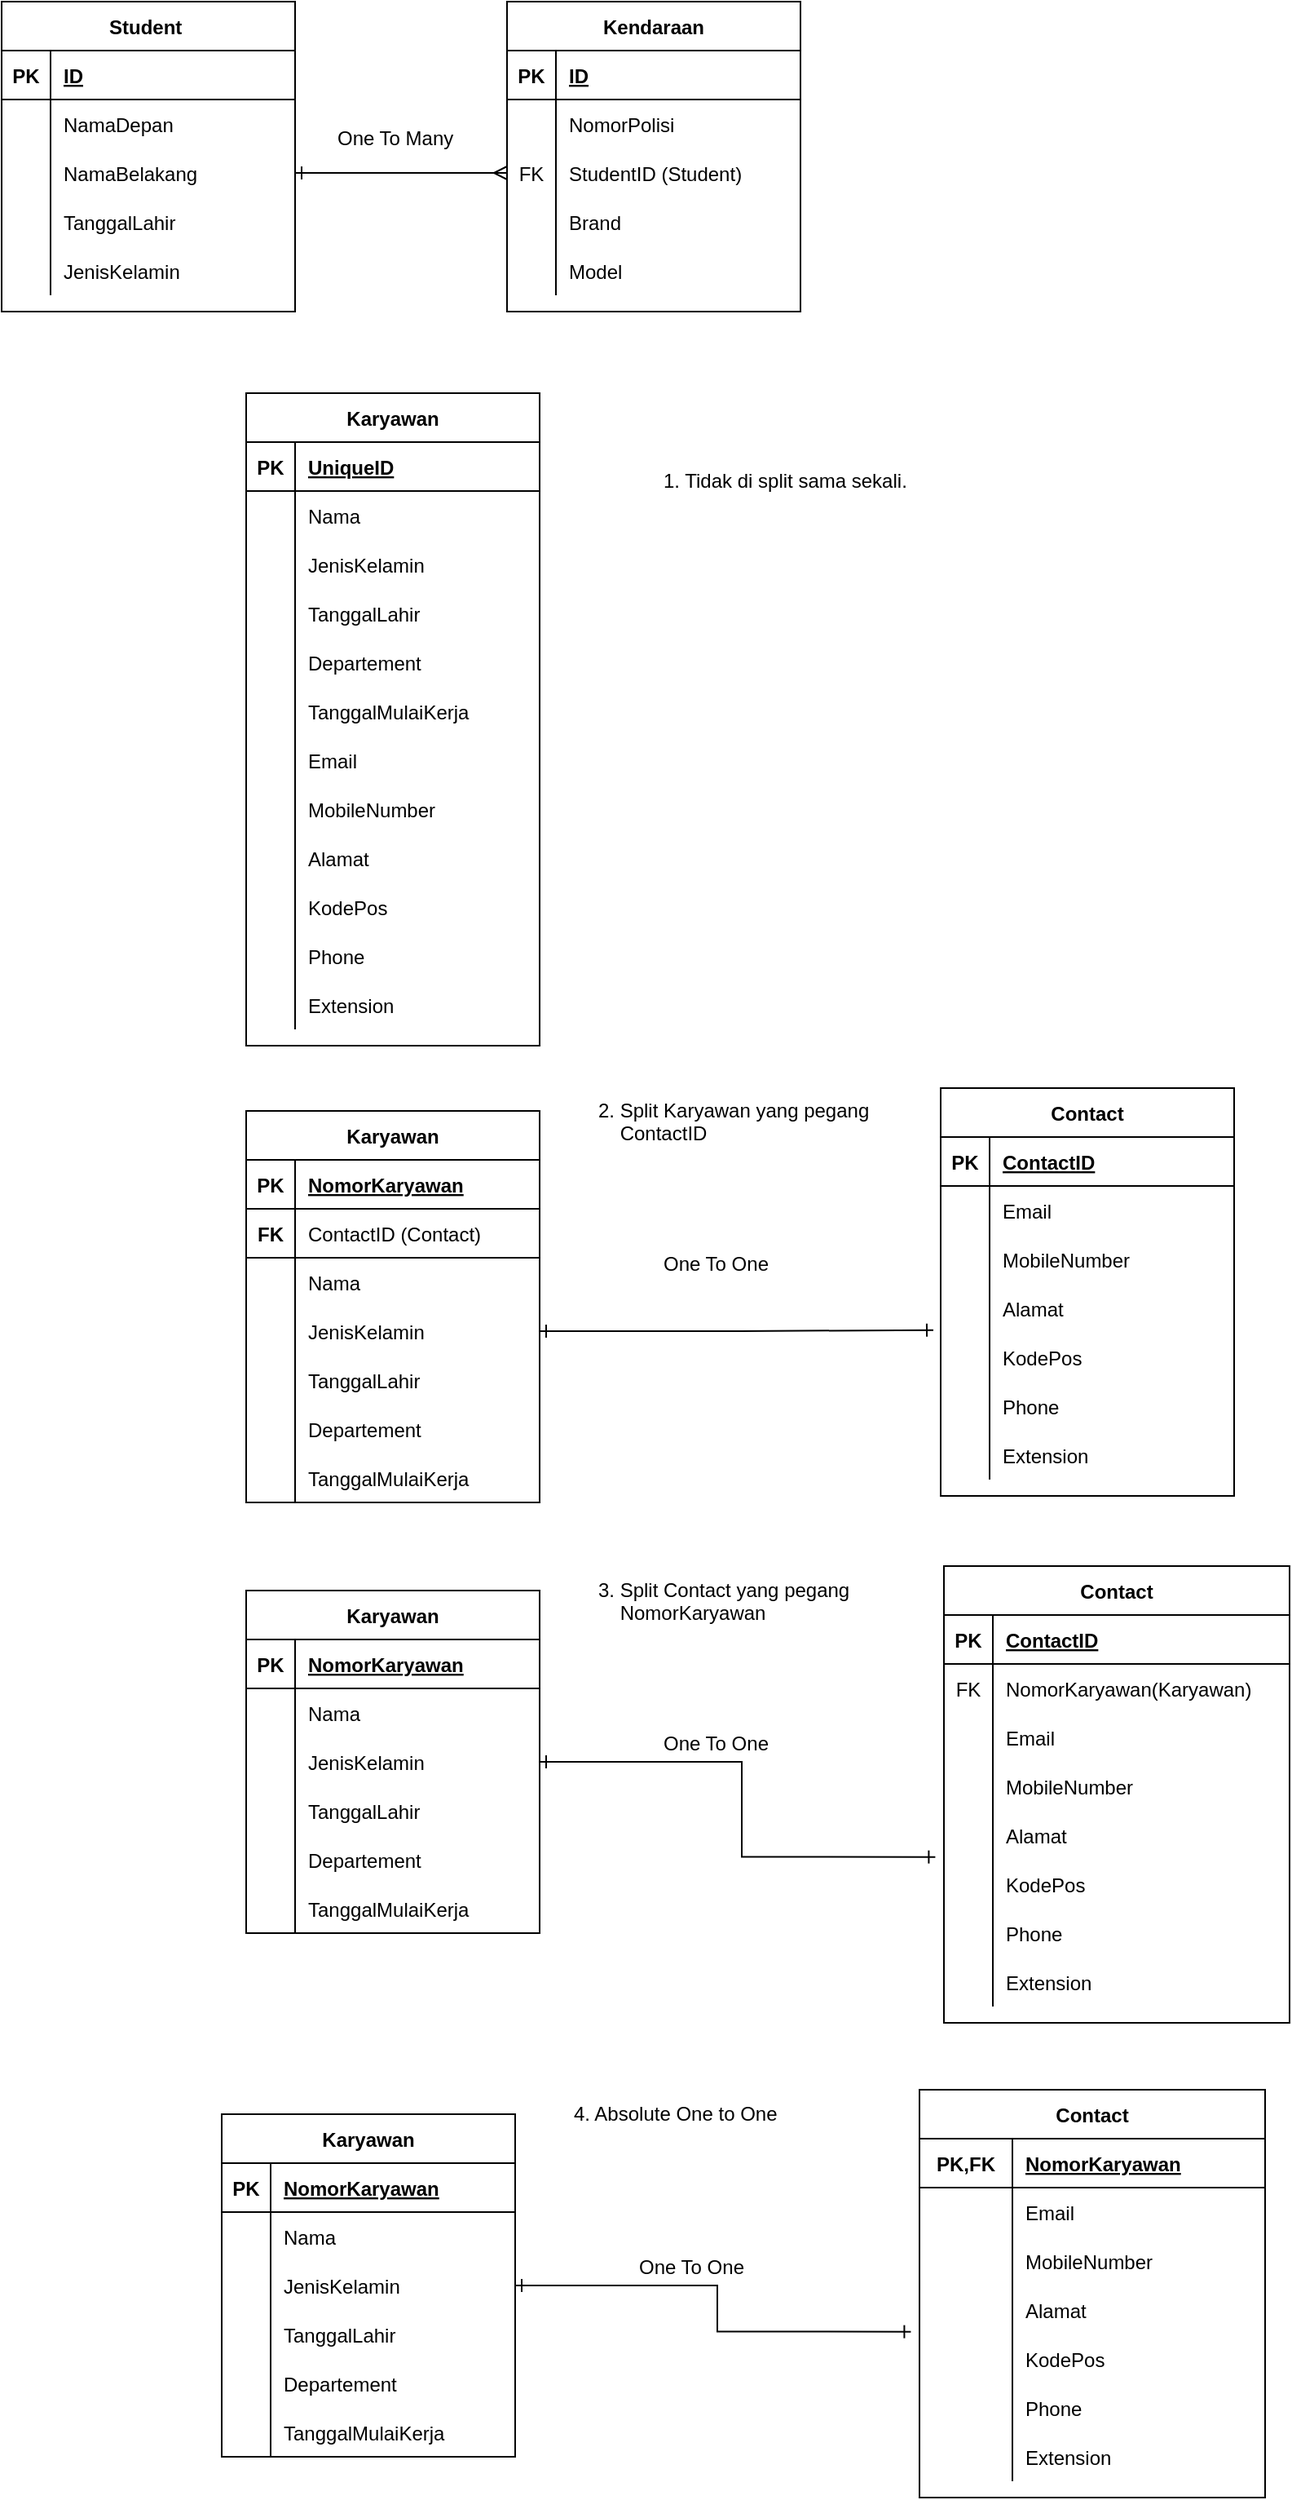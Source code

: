 <mxfile version="19.0.3" type="device"><diagram id="9gLCLAMKW-q1oPfV8Ix9" name="Page-1"><mxGraphModel dx="1231" dy="659" grid="1" gridSize="10" guides="1" tooltips="1" connect="1" arrows="1" fold="1" page="1" pageScale="1" pageWidth="850" pageHeight="1100" math="0" shadow="0"><root><mxCell id="0"/><mxCell id="1" parent="0"/><mxCell id="Awj5zl2xlHOr56dZdJN_-1" value="Student " style="shape=table;startSize=30;container=1;collapsible=1;childLayout=tableLayout;fixedRows=1;rowLines=0;fontStyle=1;align=center;resizeLast=1;" vertex="1" parent="1"><mxGeometry y="120" width="180" height="190" as="geometry"><mxRectangle y="120" width="80" height="30" as="alternateBounds"/></mxGeometry></mxCell><mxCell id="Awj5zl2xlHOr56dZdJN_-2" value="" style="shape=tableRow;horizontal=0;startSize=0;swimlaneHead=0;swimlaneBody=0;fillColor=none;collapsible=0;dropTarget=0;points=[[0,0.5],[1,0.5]];portConstraint=eastwest;top=0;left=0;right=0;bottom=1;" vertex="1" parent="Awj5zl2xlHOr56dZdJN_-1"><mxGeometry y="30" width="180" height="30" as="geometry"/></mxCell><mxCell id="Awj5zl2xlHOr56dZdJN_-3" value="PK" style="shape=partialRectangle;connectable=0;fillColor=none;top=0;left=0;bottom=0;right=0;fontStyle=1;overflow=hidden;" vertex="1" parent="Awj5zl2xlHOr56dZdJN_-2"><mxGeometry width="30" height="30" as="geometry"><mxRectangle width="30" height="30" as="alternateBounds"/></mxGeometry></mxCell><mxCell id="Awj5zl2xlHOr56dZdJN_-4" value="ID" style="shape=partialRectangle;connectable=0;fillColor=none;top=0;left=0;bottom=0;right=0;align=left;spacingLeft=6;fontStyle=5;overflow=hidden;" vertex="1" parent="Awj5zl2xlHOr56dZdJN_-2"><mxGeometry x="30" width="150" height="30" as="geometry"><mxRectangle width="150" height="30" as="alternateBounds"/></mxGeometry></mxCell><mxCell id="Awj5zl2xlHOr56dZdJN_-5" value="" style="shape=tableRow;horizontal=0;startSize=0;swimlaneHead=0;swimlaneBody=0;fillColor=none;collapsible=0;dropTarget=0;points=[[0,0.5],[1,0.5]];portConstraint=eastwest;top=0;left=0;right=0;bottom=0;" vertex="1" parent="Awj5zl2xlHOr56dZdJN_-1"><mxGeometry y="60" width="180" height="30" as="geometry"/></mxCell><mxCell id="Awj5zl2xlHOr56dZdJN_-6" value="" style="shape=partialRectangle;connectable=0;fillColor=none;top=0;left=0;bottom=0;right=0;editable=1;overflow=hidden;" vertex="1" parent="Awj5zl2xlHOr56dZdJN_-5"><mxGeometry width="30" height="30" as="geometry"><mxRectangle width="30" height="30" as="alternateBounds"/></mxGeometry></mxCell><mxCell id="Awj5zl2xlHOr56dZdJN_-7" value="NamaDepan    " style="shape=partialRectangle;connectable=0;fillColor=none;top=0;left=0;bottom=0;right=0;align=left;spacingLeft=6;overflow=hidden;" vertex="1" parent="Awj5zl2xlHOr56dZdJN_-5"><mxGeometry x="30" width="150" height="30" as="geometry"><mxRectangle width="150" height="30" as="alternateBounds"/></mxGeometry></mxCell><mxCell id="Awj5zl2xlHOr56dZdJN_-8" value="" style="shape=tableRow;horizontal=0;startSize=0;swimlaneHead=0;swimlaneBody=0;fillColor=none;collapsible=0;dropTarget=0;points=[[0,0.5],[1,0.5]];portConstraint=eastwest;top=0;left=0;right=0;bottom=0;" vertex="1" parent="Awj5zl2xlHOr56dZdJN_-1"><mxGeometry y="90" width="180" height="30" as="geometry"/></mxCell><mxCell id="Awj5zl2xlHOr56dZdJN_-9" value="" style="shape=partialRectangle;connectable=0;fillColor=none;top=0;left=0;bottom=0;right=0;editable=1;overflow=hidden;" vertex="1" parent="Awj5zl2xlHOr56dZdJN_-8"><mxGeometry width="30" height="30" as="geometry"><mxRectangle width="30" height="30" as="alternateBounds"/></mxGeometry></mxCell><mxCell id="Awj5zl2xlHOr56dZdJN_-10" value="NamaBelakang" style="shape=partialRectangle;connectable=0;fillColor=none;top=0;left=0;bottom=0;right=0;align=left;spacingLeft=6;overflow=hidden;" vertex="1" parent="Awj5zl2xlHOr56dZdJN_-8"><mxGeometry x="30" width="150" height="30" as="geometry"><mxRectangle width="150" height="30" as="alternateBounds"/></mxGeometry></mxCell><mxCell id="Awj5zl2xlHOr56dZdJN_-11" value="" style="shape=tableRow;horizontal=0;startSize=0;swimlaneHead=0;swimlaneBody=0;fillColor=none;collapsible=0;dropTarget=0;points=[[0,0.5],[1,0.5]];portConstraint=eastwest;top=0;left=0;right=0;bottom=0;" vertex="1" parent="Awj5zl2xlHOr56dZdJN_-1"><mxGeometry y="120" width="180" height="30" as="geometry"/></mxCell><mxCell id="Awj5zl2xlHOr56dZdJN_-12" value="" style="shape=partialRectangle;connectable=0;fillColor=none;top=0;left=0;bottom=0;right=0;editable=1;overflow=hidden;" vertex="1" parent="Awj5zl2xlHOr56dZdJN_-11"><mxGeometry width="30" height="30" as="geometry"><mxRectangle width="30" height="30" as="alternateBounds"/></mxGeometry></mxCell><mxCell id="Awj5zl2xlHOr56dZdJN_-13" value="TanggalLahir" style="shape=partialRectangle;connectable=0;fillColor=none;top=0;left=0;bottom=0;right=0;align=left;spacingLeft=6;overflow=hidden;" vertex="1" parent="Awj5zl2xlHOr56dZdJN_-11"><mxGeometry x="30" width="150" height="30" as="geometry"><mxRectangle width="150" height="30" as="alternateBounds"/></mxGeometry></mxCell><mxCell id="Awj5zl2xlHOr56dZdJN_-49" value="" style="shape=tableRow;horizontal=0;startSize=0;swimlaneHead=0;swimlaneBody=0;fillColor=none;collapsible=0;dropTarget=0;points=[[0,0.5],[1,0.5]];portConstraint=eastwest;top=0;left=0;right=0;bottom=0;" vertex="1" parent="Awj5zl2xlHOr56dZdJN_-1"><mxGeometry y="150" width="180" height="30" as="geometry"/></mxCell><mxCell id="Awj5zl2xlHOr56dZdJN_-50" value="" style="shape=partialRectangle;connectable=0;fillColor=none;top=0;left=0;bottom=0;right=0;editable=1;overflow=hidden;" vertex="1" parent="Awj5zl2xlHOr56dZdJN_-49"><mxGeometry width="30" height="30" as="geometry"><mxRectangle width="30" height="30" as="alternateBounds"/></mxGeometry></mxCell><mxCell id="Awj5zl2xlHOr56dZdJN_-51" value="JenisKelamin" style="shape=partialRectangle;connectable=0;fillColor=none;top=0;left=0;bottom=0;right=0;align=left;spacingLeft=6;overflow=hidden;" vertex="1" parent="Awj5zl2xlHOr56dZdJN_-49"><mxGeometry x="30" width="150" height="30" as="geometry"><mxRectangle width="150" height="30" as="alternateBounds"/></mxGeometry></mxCell><mxCell id="Awj5zl2xlHOr56dZdJN_-33" value="Kendaraan" style="shape=table;startSize=30;container=1;collapsible=1;childLayout=tableLayout;fixedRows=1;rowLines=0;fontStyle=1;align=center;resizeLast=1;" vertex="1" parent="1"><mxGeometry x="310" y="120" width="180" height="190" as="geometry"><mxRectangle x="310" y="120" width="90" height="30" as="alternateBounds"/></mxGeometry></mxCell><mxCell id="Awj5zl2xlHOr56dZdJN_-34" value="" style="shape=tableRow;horizontal=0;startSize=0;swimlaneHead=0;swimlaneBody=0;fillColor=none;collapsible=0;dropTarget=0;points=[[0,0.5],[1,0.5]];portConstraint=eastwest;top=0;left=0;right=0;bottom=1;" vertex="1" parent="Awj5zl2xlHOr56dZdJN_-33"><mxGeometry y="30" width="180" height="30" as="geometry"/></mxCell><mxCell id="Awj5zl2xlHOr56dZdJN_-35" value="PK" style="shape=partialRectangle;connectable=0;fillColor=none;top=0;left=0;bottom=0;right=0;fontStyle=1;overflow=hidden;" vertex="1" parent="Awj5zl2xlHOr56dZdJN_-34"><mxGeometry width="30" height="30" as="geometry"><mxRectangle width="30" height="30" as="alternateBounds"/></mxGeometry></mxCell><mxCell id="Awj5zl2xlHOr56dZdJN_-36" value="ID" style="shape=partialRectangle;connectable=0;fillColor=none;top=0;left=0;bottom=0;right=0;align=left;spacingLeft=6;fontStyle=5;overflow=hidden;" vertex="1" parent="Awj5zl2xlHOr56dZdJN_-34"><mxGeometry x="30" width="150" height="30" as="geometry"><mxRectangle width="150" height="30" as="alternateBounds"/></mxGeometry></mxCell><mxCell id="Awj5zl2xlHOr56dZdJN_-37" value="" style="shape=tableRow;horizontal=0;startSize=0;swimlaneHead=0;swimlaneBody=0;fillColor=none;collapsible=0;dropTarget=0;points=[[0,0.5],[1,0.5]];portConstraint=eastwest;top=0;left=0;right=0;bottom=0;" vertex="1" parent="Awj5zl2xlHOr56dZdJN_-33"><mxGeometry y="60" width="180" height="30" as="geometry"/></mxCell><mxCell id="Awj5zl2xlHOr56dZdJN_-38" value="" style="shape=partialRectangle;connectable=0;fillColor=none;top=0;left=0;bottom=0;right=0;editable=1;overflow=hidden;" vertex="1" parent="Awj5zl2xlHOr56dZdJN_-37"><mxGeometry width="30" height="30" as="geometry"><mxRectangle width="30" height="30" as="alternateBounds"/></mxGeometry></mxCell><mxCell id="Awj5zl2xlHOr56dZdJN_-39" value="NomorPolisi" style="shape=partialRectangle;connectable=0;fillColor=none;top=0;left=0;bottom=0;right=0;align=left;spacingLeft=6;overflow=hidden;" vertex="1" parent="Awj5zl2xlHOr56dZdJN_-37"><mxGeometry x="30" width="150" height="30" as="geometry"><mxRectangle width="150" height="30" as="alternateBounds"/></mxGeometry></mxCell><mxCell id="Awj5zl2xlHOr56dZdJN_-46" value="" style="shape=tableRow;horizontal=0;startSize=0;swimlaneHead=0;swimlaneBody=0;fillColor=none;collapsible=0;dropTarget=0;points=[[0,0.5],[1,0.5]];portConstraint=eastwest;top=0;left=0;right=0;bottom=0;" vertex="1" parent="Awj5zl2xlHOr56dZdJN_-33"><mxGeometry y="90" width="180" height="30" as="geometry"/></mxCell><mxCell id="Awj5zl2xlHOr56dZdJN_-47" value="FK" style="shape=partialRectangle;connectable=0;fillColor=none;top=0;left=0;bottom=0;right=0;fontStyle=0;overflow=hidden;" vertex="1" parent="Awj5zl2xlHOr56dZdJN_-46"><mxGeometry width="30" height="30" as="geometry"><mxRectangle width="30" height="30" as="alternateBounds"/></mxGeometry></mxCell><mxCell id="Awj5zl2xlHOr56dZdJN_-48" value="StudentID (Student)" style="shape=partialRectangle;connectable=0;fillColor=none;top=0;left=0;bottom=0;right=0;align=left;spacingLeft=6;fontStyle=0;overflow=hidden;" vertex="1" parent="Awj5zl2xlHOr56dZdJN_-46"><mxGeometry x="30" width="150" height="30" as="geometry"><mxRectangle width="150" height="30" as="alternateBounds"/></mxGeometry></mxCell><mxCell id="Awj5zl2xlHOr56dZdJN_-40" value="" style="shape=tableRow;horizontal=0;startSize=0;swimlaneHead=0;swimlaneBody=0;fillColor=none;collapsible=0;dropTarget=0;points=[[0,0.5],[1,0.5]];portConstraint=eastwest;top=0;left=0;right=0;bottom=0;" vertex="1" parent="Awj5zl2xlHOr56dZdJN_-33"><mxGeometry y="120" width="180" height="30" as="geometry"/></mxCell><mxCell id="Awj5zl2xlHOr56dZdJN_-41" value="" style="shape=partialRectangle;connectable=0;fillColor=none;top=0;left=0;bottom=0;right=0;editable=1;overflow=hidden;" vertex="1" parent="Awj5zl2xlHOr56dZdJN_-40"><mxGeometry width="30" height="30" as="geometry"><mxRectangle width="30" height="30" as="alternateBounds"/></mxGeometry></mxCell><mxCell id="Awj5zl2xlHOr56dZdJN_-42" value="Brand" style="shape=partialRectangle;connectable=0;fillColor=none;top=0;left=0;bottom=0;right=0;align=left;spacingLeft=6;overflow=hidden;" vertex="1" parent="Awj5zl2xlHOr56dZdJN_-40"><mxGeometry x="30" width="150" height="30" as="geometry"><mxRectangle width="150" height="30" as="alternateBounds"/></mxGeometry></mxCell><mxCell id="Awj5zl2xlHOr56dZdJN_-43" value="" style="shape=tableRow;horizontal=0;startSize=0;swimlaneHead=0;swimlaneBody=0;fillColor=none;collapsible=0;dropTarget=0;points=[[0,0.5],[1,0.5]];portConstraint=eastwest;top=0;left=0;right=0;bottom=0;" vertex="1" parent="Awj5zl2xlHOr56dZdJN_-33"><mxGeometry y="150" width="180" height="30" as="geometry"/></mxCell><mxCell id="Awj5zl2xlHOr56dZdJN_-44" value="" style="shape=partialRectangle;connectable=0;fillColor=none;top=0;left=0;bottom=0;right=0;editable=1;overflow=hidden;" vertex="1" parent="Awj5zl2xlHOr56dZdJN_-43"><mxGeometry width="30" height="30" as="geometry"><mxRectangle width="30" height="30" as="alternateBounds"/></mxGeometry></mxCell><mxCell id="Awj5zl2xlHOr56dZdJN_-45" value="Model" style="shape=partialRectangle;connectable=0;fillColor=none;top=0;left=0;bottom=0;right=0;align=left;spacingLeft=6;overflow=hidden;" vertex="1" parent="Awj5zl2xlHOr56dZdJN_-43"><mxGeometry x="30" width="150" height="30" as="geometry"><mxRectangle width="150" height="30" as="alternateBounds"/></mxGeometry></mxCell><mxCell id="Awj5zl2xlHOr56dZdJN_-53" style="edgeStyle=orthogonalEdgeStyle;rounded=0;orthogonalLoop=1;jettySize=auto;html=1;exitX=1;exitY=0.5;exitDx=0;exitDy=0;startArrow=ERone;startFill=0;endArrow=ERmany;endFill=0;entryX=0;entryY=0.5;entryDx=0;entryDy=0;" edge="1" parent="1" source="Awj5zl2xlHOr56dZdJN_-8" target="Awj5zl2xlHOr56dZdJN_-46"><mxGeometry relative="1" as="geometry"/></mxCell><mxCell id="Awj5zl2xlHOr56dZdJN_-54" value="One To Many&#10;" style="text;strokeColor=none;fillColor=none;spacingLeft=4;spacingRight=4;overflow=hidden;rotatable=0;points=[[0,0.5],[1,0.5]];portConstraint=eastwest;fontSize=12;" vertex="1" parent="1"><mxGeometry x="200" y="190" width="90" height="30" as="geometry"/></mxCell><mxCell id="Awj5zl2xlHOr56dZdJN_-55" value="Karyawan" style="shape=table;startSize=30;container=1;collapsible=1;childLayout=tableLayout;fixedRows=1;rowLines=0;fontStyle=1;align=center;resizeLast=1;" vertex="1" parent="1"><mxGeometry x="150" y="360" width="180" height="400" as="geometry"><mxRectangle y="120" width="80" height="30" as="alternateBounds"/></mxGeometry></mxCell><mxCell id="Awj5zl2xlHOr56dZdJN_-56" value="" style="shape=tableRow;horizontal=0;startSize=0;swimlaneHead=0;swimlaneBody=0;fillColor=none;collapsible=0;dropTarget=0;points=[[0,0.5],[1,0.5]];portConstraint=eastwest;top=0;left=0;right=0;bottom=1;" vertex="1" parent="Awj5zl2xlHOr56dZdJN_-55"><mxGeometry y="30" width="180" height="30" as="geometry"/></mxCell><mxCell id="Awj5zl2xlHOr56dZdJN_-57" value="PK" style="shape=partialRectangle;connectable=0;fillColor=none;top=0;left=0;bottom=0;right=0;fontStyle=1;overflow=hidden;" vertex="1" parent="Awj5zl2xlHOr56dZdJN_-56"><mxGeometry width="30" height="30" as="geometry"><mxRectangle width="30" height="30" as="alternateBounds"/></mxGeometry></mxCell><mxCell id="Awj5zl2xlHOr56dZdJN_-58" value="UniqueID" style="shape=partialRectangle;connectable=0;fillColor=none;top=0;left=0;bottom=0;right=0;align=left;spacingLeft=6;fontStyle=5;overflow=hidden;" vertex="1" parent="Awj5zl2xlHOr56dZdJN_-56"><mxGeometry x="30" width="150" height="30" as="geometry"><mxRectangle width="150" height="30" as="alternateBounds"/></mxGeometry></mxCell><mxCell id="Awj5zl2xlHOr56dZdJN_-59" value="" style="shape=tableRow;horizontal=0;startSize=0;swimlaneHead=0;swimlaneBody=0;fillColor=none;collapsible=0;dropTarget=0;points=[[0,0.5],[1,0.5]];portConstraint=eastwest;top=0;left=0;right=0;bottom=0;" vertex="1" parent="Awj5zl2xlHOr56dZdJN_-55"><mxGeometry y="60" width="180" height="30" as="geometry"/></mxCell><mxCell id="Awj5zl2xlHOr56dZdJN_-60" value="" style="shape=partialRectangle;connectable=0;fillColor=none;top=0;left=0;bottom=0;right=0;editable=1;overflow=hidden;" vertex="1" parent="Awj5zl2xlHOr56dZdJN_-59"><mxGeometry width="30" height="30" as="geometry"><mxRectangle width="30" height="30" as="alternateBounds"/></mxGeometry></mxCell><mxCell id="Awj5zl2xlHOr56dZdJN_-61" value="Nama" style="shape=partialRectangle;connectable=0;fillColor=none;top=0;left=0;bottom=0;right=0;align=left;spacingLeft=6;overflow=hidden;" vertex="1" parent="Awj5zl2xlHOr56dZdJN_-59"><mxGeometry x="30" width="150" height="30" as="geometry"><mxRectangle width="150" height="30" as="alternateBounds"/></mxGeometry></mxCell><mxCell id="Awj5zl2xlHOr56dZdJN_-68" value="" style="shape=tableRow;horizontal=0;startSize=0;swimlaneHead=0;swimlaneBody=0;fillColor=none;collapsible=0;dropTarget=0;points=[[0,0.5],[1,0.5]];portConstraint=eastwest;top=0;left=0;right=0;bottom=0;" vertex="1" parent="Awj5zl2xlHOr56dZdJN_-55"><mxGeometry y="90" width="180" height="30" as="geometry"/></mxCell><mxCell id="Awj5zl2xlHOr56dZdJN_-69" value="" style="shape=partialRectangle;connectable=0;fillColor=none;top=0;left=0;bottom=0;right=0;editable=1;overflow=hidden;" vertex="1" parent="Awj5zl2xlHOr56dZdJN_-68"><mxGeometry width="30" height="30" as="geometry"><mxRectangle width="30" height="30" as="alternateBounds"/></mxGeometry></mxCell><mxCell id="Awj5zl2xlHOr56dZdJN_-70" value="JenisKelamin" style="shape=partialRectangle;connectable=0;fillColor=none;top=0;left=0;bottom=0;right=0;align=left;spacingLeft=6;overflow=hidden;" vertex="1" parent="Awj5zl2xlHOr56dZdJN_-68"><mxGeometry x="30" width="150" height="30" as="geometry"><mxRectangle width="150" height="30" as="alternateBounds"/></mxGeometry></mxCell><mxCell id="Awj5zl2xlHOr56dZdJN_-65" value="" style="shape=tableRow;horizontal=0;startSize=0;swimlaneHead=0;swimlaneBody=0;fillColor=none;collapsible=0;dropTarget=0;points=[[0,0.5],[1,0.5]];portConstraint=eastwest;top=0;left=0;right=0;bottom=0;" vertex="1" parent="Awj5zl2xlHOr56dZdJN_-55"><mxGeometry y="120" width="180" height="30" as="geometry"/></mxCell><mxCell id="Awj5zl2xlHOr56dZdJN_-66" value="" style="shape=partialRectangle;connectable=0;fillColor=none;top=0;left=0;bottom=0;right=0;editable=1;overflow=hidden;" vertex="1" parent="Awj5zl2xlHOr56dZdJN_-65"><mxGeometry width="30" height="30" as="geometry"><mxRectangle width="30" height="30" as="alternateBounds"/></mxGeometry></mxCell><mxCell id="Awj5zl2xlHOr56dZdJN_-67" value="TanggalLahir" style="shape=partialRectangle;connectable=0;fillColor=none;top=0;left=0;bottom=0;right=0;align=left;spacingLeft=6;overflow=hidden;" vertex="1" parent="Awj5zl2xlHOr56dZdJN_-65"><mxGeometry x="30" width="150" height="30" as="geometry"><mxRectangle width="150" height="30" as="alternateBounds"/></mxGeometry></mxCell><mxCell id="Awj5zl2xlHOr56dZdJN_-62" value="" style="shape=tableRow;horizontal=0;startSize=0;swimlaneHead=0;swimlaneBody=0;fillColor=none;collapsible=0;dropTarget=0;points=[[0,0.5],[1,0.5]];portConstraint=eastwest;top=0;left=0;right=0;bottom=0;" vertex="1" parent="Awj5zl2xlHOr56dZdJN_-55"><mxGeometry y="150" width="180" height="30" as="geometry"/></mxCell><mxCell id="Awj5zl2xlHOr56dZdJN_-63" value="" style="shape=partialRectangle;connectable=0;fillColor=none;top=0;left=0;bottom=0;right=0;editable=1;overflow=hidden;" vertex="1" parent="Awj5zl2xlHOr56dZdJN_-62"><mxGeometry width="30" height="30" as="geometry"><mxRectangle width="30" height="30" as="alternateBounds"/></mxGeometry></mxCell><mxCell id="Awj5zl2xlHOr56dZdJN_-64" value="Departement" style="shape=partialRectangle;connectable=0;fillColor=none;top=0;left=0;bottom=0;right=0;align=left;spacingLeft=6;overflow=hidden;" vertex="1" parent="Awj5zl2xlHOr56dZdJN_-62"><mxGeometry x="30" width="150" height="30" as="geometry"><mxRectangle width="150" height="30" as="alternateBounds"/></mxGeometry></mxCell><mxCell id="Awj5zl2xlHOr56dZdJN_-71" value="" style="shape=tableRow;horizontal=0;startSize=0;swimlaneHead=0;swimlaneBody=0;fillColor=none;collapsible=0;dropTarget=0;points=[[0,0.5],[1,0.5]];portConstraint=eastwest;top=0;left=0;right=0;bottom=0;" vertex="1" parent="Awj5zl2xlHOr56dZdJN_-55"><mxGeometry y="180" width="180" height="30" as="geometry"/></mxCell><mxCell id="Awj5zl2xlHOr56dZdJN_-72" value="" style="shape=partialRectangle;connectable=0;fillColor=none;top=0;left=0;bottom=0;right=0;editable=1;overflow=hidden;" vertex="1" parent="Awj5zl2xlHOr56dZdJN_-71"><mxGeometry width="30" height="30" as="geometry"><mxRectangle width="30" height="30" as="alternateBounds"/></mxGeometry></mxCell><mxCell id="Awj5zl2xlHOr56dZdJN_-73" value="TanggalMulaiKerja" style="shape=partialRectangle;connectable=0;fillColor=none;top=0;left=0;bottom=0;right=0;align=left;spacingLeft=6;overflow=hidden;" vertex="1" parent="Awj5zl2xlHOr56dZdJN_-71"><mxGeometry x="30" width="150" height="30" as="geometry"><mxRectangle width="150" height="30" as="alternateBounds"/></mxGeometry></mxCell><mxCell id="Awj5zl2xlHOr56dZdJN_-74" value="" style="shape=tableRow;horizontal=0;startSize=0;swimlaneHead=0;swimlaneBody=0;fillColor=none;collapsible=0;dropTarget=0;points=[[0,0.5],[1,0.5]];portConstraint=eastwest;top=0;left=0;right=0;bottom=0;" vertex="1" parent="Awj5zl2xlHOr56dZdJN_-55"><mxGeometry y="210" width="180" height="30" as="geometry"/></mxCell><mxCell id="Awj5zl2xlHOr56dZdJN_-75" value="" style="shape=partialRectangle;connectable=0;fillColor=none;top=0;left=0;bottom=0;right=0;editable=1;overflow=hidden;" vertex="1" parent="Awj5zl2xlHOr56dZdJN_-74"><mxGeometry width="30" height="30" as="geometry"><mxRectangle width="30" height="30" as="alternateBounds"/></mxGeometry></mxCell><mxCell id="Awj5zl2xlHOr56dZdJN_-76" value="Email" style="shape=partialRectangle;connectable=0;fillColor=none;top=0;left=0;bottom=0;right=0;align=left;spacingLeft=6;overflow=hidden;" vertex="1" parent="Awj5zl2xlHOr56dZdJN_-74"><mxGeometry x="30" width="150" height="30" as="geometry"><mxRectangle width="150" height="30" as="alternateBounds"/></mxGeometry></mxCell><mxCell id="Awj5zl2xlHOr56dZdJN_-77" value="" style="shape=tableRow;horizontal=0;startSize=0;swimlaneHead=0;swimlaneBody=0;fillColor=none;collapsible=0;dropTarget=0;points=[[0,0.5],[1,0.5]];portConstraint=eastwest;top=0;left=0;right=0;bottom=0;" vertex="1" parent="Awj5zl2xlHOr56dZdJN_-55"><mxGeometry y="240" width="180" height="30" as="geometry"/></mxCell><mxCell id="Awj5zl2xlHOr56dZdJN_-78" value="" style="shape=partialRectangle;connectable=0;fillColor=none;top=0;left=0;bottom=0;right=0;editable=1;overflow=hidden;" vertex="1" parent="Awj5zl2xlHOr56dZdJN_-77"><mxGeometry width="30" height="30" as="geometry"><mxRectangle width="30" height="30" as="alternateBounds"/></mxGeometry></mxCell><mxCell id="Awj5zl2xlHOr56dZdJN_-79" value="MobileNumber" style="shape=partialRectangle;connectable=0;fillColor=none;top=0;left=0;bottom=0;right=0;align=left;spacingLeft=6;overflow=hidden;" vertex="1" parent="Awj5zl2xlHOr56dZdJN_-77"><mxGeometry x="30" width="150" height="30" as="geometry"><mxRectangle width="150" height="30" as="alternateBounds"/></mxGeometry></mxCell><mxCell id="Awj5zl2xlHOr56dZdJN_-80" value="" style="shape=tableRow;horizontal=0;startSize=0;swimlaneHead=0;swimlaneBody=0;fillColor=none;collapsible=0;dropTarget=0;points=[[0,0.5],[1,0.5]];portConstraint=eastwest;top=0;left=0;right=0;bottom=0;" vertex="1" parent="Awj5zl2xlHOr56dZdJN_-55"><mxGeometry y="270" width="180" height="30" as="geometry"/></mxCell><mxCell id="Awj5zl2xlHOr56dZdJN_-81" value="" style="shape=partialRectangle;connectable=0;fillColor=none;top=0;left=0;bottom=0;right=0;editable=1;overflow=hidden;" vertex="1" parent="Awj5zl2xlHOr56dZdJN_-80"><mxGeometry width="30" height="30" as="geometry"><mxRectangle width="30" height="30" as="alternateBounds"/></mxGeometry></mxCell><mxCell id="Awj5zl2xlHOr56dZdJN_-82" value="Alamat" style="shape=partialRectangle;connectable=0;fillColor=none;top=0;left=0;bottom=0;right=0;align=left;spacingLeft=6;overflow=hidden;" vertex="1" parent="Awj5zl2xlHOr56dZdJN_-80"><mxGeometry x="30" width="150" height="30" as="geometry"><mxRectangle width="150" height="30" as="alternateBounds"/></mxGeometry></mxCell><mxCell id="Awj5zl2xlHOr56dZdJN_-83" value="" style="shape=tableRow;horizontal=0;startSize=0;swimlaneHead=0;swimlaneBody=0;fillColor=none;collapsible=0;dropTarget=0;points=[[0,0.5],[1,0.5]];portConstraint=eastwest;top=0;left=0;right=0;bottom=0;" vertex="1" parent="Awj5zl2xlHOr56dZdJN_-55"><mxGeometry y="300" width="180" height="30" as="geometry"/></mxCell><mxCell id="Awj5zl2xlHOr56dZdJN_-84" value="" style="shape=partialRectangle;connectable=0;fillColor=none;top=0;left=0;bottom=0;right=0;editable=1;overflow=hidden;" vertex="1" parent="Awj5zl2xlHOr56dZdJN_-83"><mxGeometry width="30" height="30" as="geometry"><mxRectangle width="30" height="30" as="alternateBounds"/></mxGeometry></mxCell><mxCell id="Awj5zl2xlHOr56dZdJN_-85" value="KodePos" style="shape=partialRectangle;connectable=0;fillColor=none;top=0;left=0;bottom=0;right=0;align=left;spacingLeft=6;overflow=hidden;" vertex="1" parent="Awj5zl2xlHOr56dZdJN_-83"><mxGeometry x="30" width="150" height="30" as="geometry"><mxRectangle width="150" height="30" as="alternateBounds"/></mxGeometry></mxCell><mxCell id="Awj5zl2xlHOr56dZdJN_-86" value="" style="shape=tableRow;horizontal=0;startSize=0;swimlaneHead=0;swimlaneBody=0;fillColor=none;collapsible=0;dropTarget=0;points=[[0,0.5],[1,0.5]];portConstraint=eastwest;top=0;left=0;right=0;bottom=0;" vertex="1" parent="Awj5zl2xlHOr56dZdJN_-55"><mxGeometry y="330" width="180" height="30" as="geometry"/></mxCell><mxCell id="Awj5zl2xlHOr56dZdJN_-87" value="" style="shape=partialRectangle;connectable=0;fillColor=none;top=0;left=0;bottom=0;right=0;editable=1;overflow=hidden;" vertex="1" parent="Awj5zl2xlHOr56dZdJN_-86"><mxGeometry width="30" height="30" as="geometry"><mxRectangle width="30" height="30" as="alternateBounds"/></mxGeometry></mxCell><mxCell id="Awj5zl2xlHOr56dZdJN_-88" value="Phone" style="shape=partialRectangle;connectable=0;fillColor=none;top=0;left=0;bottom=0;right=0;align=left;spacingLeft=6;overflow=hidden;" vertex="1" parent="Awj5zl2xlHOr56dZdJN_-86"><mxGeometry x="30" width="150" height="30" as="geometry"><mxRectangle width="150" height="30" as="alternateBounds"/></mxGeometry></mxCell><mxCell id="Awj5zl2xlHOr56dZdJN_-89" value="" style="shape=tableRow;horizontal=0;startSize=0;swimlaneHead=0;swimlaneBody=0;fillColor=none;collapsible=0;dropTarget=0;points=[[0,0.5],[1,0.5]];portConstraint=eastwest;top=0;left=0;right=0;bottom=0;" vertex="1" parent="Awj5zl2xlHOr56dZdJN_-55"><mxGeometry y="360" width="180" height="30" as="geometry"/></mxCell><mxCell id="Awj5zl2xlHOr56dZdJN_-90" value="" style="shape=partialRectangle;connectable=0;fillColor=none;top=0;left=0;bottom=0;right=0;editable=1;overflow=hidden;" vertex="1" parent="Awj5zl2xlHOr56dZdJN_-89"><mxGeometry width="30" height="30" as="geometry"><mxRectangle width="30" height="30" as="alternateBounds"/></mxGeometry></mxCell><mxCell id="Awj5zl2xlHOr56dZdJN_-91" value="Extension" style="shape=partialRectangle;connectable=0;fillColor=none;top=0;left=0;bottom=0;right=0;align=left;spacingLeft=6;overflow=hidden;" vertex="1" parent="Awj5zl2xlHOr56dZdJN_-89"><mxGeometry x="30" width="150" height="30" as="geometry"><mxRectangle width="150" height="30" as="alternateBounds"/></mxGeometry></mxCell><mxCell id="Awj5zl2xlHOr56dZdJN_-92" value="1. Tidak di split sama sekali." style="text;strokeColor=none;fillColor=none;spacingLeft=4;spacingRight=4;overflow=hidden;rotatable=0;points=[[0,0.5],[1,0.5]];portConstraint=eastwest;fontSize=12;" vertex="1" parent="1"><mxGeometry x="400" y="400" width="170" height="30" as="geometry"/></mxCell><mxCell id="Awj5zl2xlHOr56dZdJN_-93" value="Karyawan" style="shape=table;startSize=30;container=1;collapsible=1;childLayout=tableLayout;fixedRows=1;rowLines=0;fontStyle=1;align=center;resizeLast=1;" vertex="1" parent="1"><mxGeometry x="150" y="800" width="180.0" height="240" as="geometry"><mxRectangle y="120" width="80" height="30" as="alternateBounds"/></mxGeometry></mxCell><mxCell id="Awj5zl2xlHOr56dZdJN_-94" value="" style="shape=tableRow;horizontal=0;startSize=0;swimlaneHead=0;swimlaneBody=0;fillColor=none;collapsible=0;dropTarget=0;points=[[0,0.5],[1,0.5]];portConstraint=eastwest;top=0;left=0;right=0;bottom=1;" vertex="1" parent="Awj5zl2xlHOr56dZdJN_-93"><mxGeometry y="30" width="180.0" height="30" as="geometry"/></mxCell><mxCell id="Awj5zl2xlHOr56dZdJN_-95" value="PK" style="shape=partialRectangle;connectable=0;fillColor=none;top=0;left=0;bottom=0;right=0;fontStyle=1;overflow=hidden;" vertex="1" parent="Awj5zl2xlHOr56dZdJN_-94"><mxGeometry width="30" height="30" as="geometry"><mxRectangle width="30" height="30" as="alternateBounds"/></mxGeometry></mxCell><mxCell id="Awj5zl2xlHOr56dZdJN_-96" value="NomorKaryawan" style="shape=partialRectangle;connectable=0;fillColor=none;top=0;left=0;bottom=0;right=0;align=left;spacingLeft=6;fontStyle=5;overflow=hidden;" vertex="1" parent="Awj5zl2xlHOr56dZdJN_-94"><mxGeometry x="30" width="150.0" height="30" as="geometry"><mxRectangle width="150.0" height="30" as="alternateBounds"/></mxGeometry></mxCell><mxCell id="Awj5zl2xlHOr56dZdJN_-144" value="" style="shape=tableRow;horizontal=0;startSize=0;swimlaneHead=0;swimlaneBody=0;fillColor=none;collapsible=0;dropTarget=0;points=[[0,0.5],[1,0.5]];portConstraint=eastwest;top=0;left=0;right=0;bottom=1;" vertex="1" parent="Awj5zl2xlHOr56dZdJN_-93"><mxGeometry y="60" width="180.0" height="30" as="geometry"/></mxCell><mxCell id="Awj5zl2xlHOr56dZdJN_-145" value="FK" style="shape=partialRectangle;connectable=0;fillColor=none;top=0;left=0;bottom=0;right=0;fontStyle=1;overflow=hidden;" vertex="1" parent="Awj5zl2xlHOr56dZdJN_-144"><mxGeometry width="30" height="30" as="geometry"><mxRectangle width="30" height="30" as="alternateBounds"/></mxGeometry></mxCell><mxCell id="Awj5zl2xlHOr56dZdJN_-146" value="ContactID (Contact)" style="shape=partialRectangle;connectable=0;fillColor=none;top=0;left=0;bottom=0;right=0;align=left;spacingLeft=6;fontStyle=0;overflow=hidden;" vertex="1" parent="Awj5zl2xlHOr56dZdJN_-144"><mxGeometry x="30" width="150.0" height="30" as="geometry"><mxRectangle width="150.0" height="30" as="alternateBounds"/></mxGeometry></mxCell><mxCell id="Awj5zl2xlHOr56dZdJN_-97" value="" style="shape=tableRow;horizontal=0;startSize=0;swimlaneHead=0;swimlaneBody=0;fillColor=none;collapsible=0;dropTarget=0;points=[[0,0.5],[1,0.5]];portConstraint=eastwest;top=0;left=0;right=0;bottom=0;" vertex="1" parent="Awj5zl2xlHOr56dZdJN_-93"><mxGeometry y="90" width="180.0" height="30" as="geometry"/></mxCell><mxCell id="Awj5zl2xlHOr56dZdJN_-98" value="" style="shape=partialRectangle;connectable=0;fillColor=none;top=0;left=0;bottom=0;right=0;editable=1;overflow=hidden;" vertex="1" parent="Awj5zl2xlHOr56dZdJN_-97"><mxGeometry width="30" height="30" as="geometry"><mxRectangle width="30" height="30" as="alternateBounds"/></mxGeometry></mxCell><mxCell id="Awj5zl2xlHOr56dZdJN_-99" value="Nama" style="shape=partialRectangle;connectable=0;fillColor=none;top=0;left=0;bottom=0;right=0;align=left;spacingLeft=6;overflow=hidden;" vertex="1" parent="Awj5zl2xlHOr56dZdJN_-97"><mxGeometry x="30" width="150.0" height="30" as="geometry"><mxRectangle width="150.0" height="30" as="alternateBounds"/></mxGeometry></mxCell><mxCell id="Awj5zl2xlHOr56dZdJN_-100" value="" style="shape=tableRow;horizontal=0;startSize=0;swimlaneHead=0;swimlaneBody=0;fillColor=none;collapsible=0;dropTarget=0;points=[[0,0.5],[1,0.5]];portConstraint=eastwest;top=0;left=0;right=0;bottom=0;" vertex="1" parent="Awj5zl2xlHOr56dZdJN_-93"><mxGeometry y="120" width="180.0" height="30" as="geometry"/></mxCell><mxCell id="Awj5zl2xlHOr56dZdJN_-101" value="" style="shape=partialRectangle;connectable=0;fillColor=none;top=0;left=0;bottom=0;right=0;editable=1;overflow=hidden;" vertex="1" parent="Awj5zl2xlHOr56dZdJN_-100"><mxGeometry width="30" height="30" as="geometry"><mxRectangle width="30" height="30" as="alternateBounds"/></mxGeometry></mxCell><mxCell id="Awj5zl2xlHOr56dZdJN_-102" value="JenisKelamin" style="shape=partialRectangle;connectable=0;fillColor=none;top=0;left=0;bottom=0;right=0;align=left;spacingLeft=6;overflow=hidden;" vertex="1" parent="Awj5zl2xlHOr56dZdJN_-100"><mxGeometry x="30" width="150.0" height="30" as="geometry"><mxRectangle width="150.0" height="30" as="alternateBounds"/></mxGeometry></mxCell><mxCell id="Awj5zl2xlHOr56dZdJN_-103" value="" style="shape=tableRow;horizontal=0;startSize=0;swimlaneHead=0;swimlaneBody=0;fillColor=none;collapsible=0;dropTarget=0;points=[[0,0.5],[1,0.5]];portConstraint=eastwest;top=0;left=0;right=0;bottom=0;" vertex="1" parent="Awj5zl2xlHOr56dZdJN_-93"><mxGeometry y="150" width="180.0" height="30" as="geometry"/></mxCell><mxCell id="Awj5zl2xlHOr56dZdJN_-104" value="" style="shape=partialRectangle;connectable=0;fillColor=none;top=0;left=0;bottom=0;right=0;editable=1;overflow=hidden;" vertex="1" parent="Awj5zl2xlHOr56dZdJN_-103"><mxGeometry width="30" height="30" as="geometry"><mxRectangle width="30" height="30" as="alternateBounds"/></mxGeometry></mxCell><mxCell id="Awj5zl2xlHOr56dZdJN_-105" value="TanggalLahir" style="shape=partialRectangle;connectable=0;fillColor=none;top=0;left=0;bottom=0;right=0;align=left;spacingLeft=6;overflow=hidden;" vertex="1" parent="Awj5zl2xlHOr56dZdJN_-103"><mxGeometry x="30" width="150.0" height="30" as="geometry"><mxRectangle width="150.0" height="30" as="alternateBounds"/></mxGeometry></mxCell><mxCell id="Awj5zl2xlHOr56dZdJN_-106" value="" style="shape=tableRow;horizontal=0;startSize=0;swimlaneHead=0;swimlaneBody=0;fillColor=none;collapsible=0;dropTarget=0;points=[[0,0.5],[1,0.5]];portConstraint=eastwest;top=0;left=0;right=0;bottom=0;" vertex="1" parent="Awj5zl2xlHOr56dZdJN_-93"><mxGeometry y="180" width="180.0" height="30" as="geometry"/></mxCell><mxCell id="Awj5zl2xlHOr56dZdJN_-107" value="" style="shape=partialRectangle;connectable=0;fillColor=none;top=0;left=0;bottom=0;right=0;editable=1;overflow=hidden;" vertex="1" parent="Awj5zl2xlHOr56dZdJN_-106"><mxGeometry width="30" height="30" as="geometry"><mxRectangle width="30" height="30" as="alternateBounds"/></mxGeometry></mxCell><mxCell id="Awj5zl2xlHOr56dZdJN_-108" value="Departement" style="shape=partialRectangle;connectable=0;fillColor=none;top=0;left=0;bottom=0;right=0;align=left;spacingLeft=6;overflow=hidden;" vertex="1" parent="Awj5zl2xlHOr56dZdJN_-106"><mxGeometry x="30" width="150.0" height="30" as="geometry"><mxRectangle width="150.0" height="30" as="alternateBounds"/></mxGeometry></mxCell><mxCell id="Awj5zl2xlHOr56dZdJN_-109" value="" style="shape=tableRow;horizontal=0;startSize=0;swimlaneHead=0;swimlaneBody=0;fillColor=none;collapsible=0;dropTarget=0;points=[[0,0.5],[1,0.5]];portConstraint=eastwest;top=0;left=0;right=0;bottom=0;" vertex="1" parent="Awj5zl2xlHOr56dZdJN_-93"><mxGeometry y="210" width="180.0" height="30" as="geometry"/></mxCell><mxCell id="Awj5zl2xlHOr56dZdJN_-110" value="" style="shape=partialRectangle;connectable=0;fillColor=none;top=0;left=0;bottom=0;right=0;editable=1;overflow=hidden;" vertex="1" parent="Awj5zl2xlHOr56dZdJN_-109"><mxGeometry width="30" height="30" as="geometry"><mxRectangle width="30" height="30" as="alternateBounds"/></mxGeometry></mxCell><mxCell id="Awj5zl2xlHOr56dZdJN_-111" value="TanggalMulaiKerja" style="shape=partialRectangle;connectable=0;fillColor=none;top=0;left=0;bottom=0;right=0;align=left;spacingLeft=6;overflow=hidden;" vertex="1" parent="Awj5zl2xlHOr56dZdJN_-109"><mxGeometry x="30" width="150.0" height="30" as="geometry"><mxRectangle width="150.0" height="30" as="alternateBounds"/></mxGeometry></mxCell><mxCell id="Awj5zl2xlHOr56dZdJN_-130" value="Contact" style="shape=table;startSize=30;container=1;collapsible=1;childLayout=tableLayout;fixedRows=1;rowLines=0;fontStyle=1;align=center;resizeLast=1;" vertex="1" parent="1"><mxGeometry x="576" y="786" width="180" height="250" as="geometry"/></mxCell><mxCell id="Awj5zl2xlHOr56dZdJN_-131" value="" style="shape=tableRow;horizontal=0;startSize=0;swimlaneHead=0;swimlaneBody=0;fillColor=none;collapsible=0;dropTarget=0;points=[[0,0.5],[1,0.5]];portConstraint=eastwest;top=0;left=0;right=0;bottom=1;" vertex="1" parent="Awj5zl2xlHOr56dZdJN_-130"><mxGeometry y="30" width="180" height="30" as="geometry"/></mxCell><mxCell id="Awj5zl2xlHOr56dZdJN_-132" value="PK" style="shape=partialRectangle;connectable=0;fillColor=none;top=0;left=0;bottom=0;right=0;fontStyle=1;overflow=hidden;" vertex="1" parent="Awj5zl2xlHOr56dZdJN_-131"><mxGeometry width="30" height="30" as="geometry"><mxRectangle width="30" height="30" as="alternateBounds"/></mxGeometry></mxCell><mxCell id="Awj5zl2xlHOr56dZdJN_-133" value="ContactID" style="shape=partialRectangle;connectable=0;fillColor=none;top=0;left=0;bottom=0;right=0;align=left;spacingLeft=6;fontStyle=5;overflow=hidden;" vertex="1" parent="Awj5zl2xlHOr56dZdJN_-131"><mxGeometry x="30" width="150" height="30" as="geometry"><mxRectangle width="150" height="30" as="alternateBounds"/></mxGeometry></mxCell><mxCell id="Awj5zl2xlHOr56dZdJN_-134" value="" style="shape=tableRow;horizontal=0;startSize=0;swimlaneHead=0;swimlaneBody=0;fillColor=none;collapsible=0;dropTarget=0;points=[[0,0.5],[1,0.5]];portConstraint=eastwest;top=0;left=0;right=0;bottom=0;" vertex="1" parent="Awj5zl2xlHOr56dZdJN_-130"><mxGeometry y="60" width="180" height="30" as="geometry"/></mxCell><mxCell id="Awj5zl2xlHOr56dZdJN_-135" value="" style="shape=partialRectangle;connectable=0;fillColor=none;top=0;left=0;bottom=0;right=0;editable=1;overflow=hidden;" vertex="1" parent="Awj5zl2xlHOr56dZdJN_-134"><mxGeometry width="30" height="30" as="geometry"><mxRectangle width="30" height="30" as="alternateBounds"/></mxGeometry></mxCell><mxCell id="Awj5zl2xlHOr56dZdJN_-136" value="Email" style="shape=partialRectangle;connectable=0;fillColor=none;top=0;left=0;bottom=0;right=0;align=left;spacingLeft=6;overflow=hidden;" vertex="1" parent="Awj5zl2xlHOr56dZdJN_-134"><mxGeometry x="30" width="150" height="30" as="geometry"><mxRectangle width="150" height="30" as="alternateBounds"/></mxGeometry></mxCell><mxCell id="Awj5zl2xlHOr56dZdJN_-137" value="" style="shape=tableRow;horizontal=0;startSize=0;swimlaneHead=0;swimlaneBody=0;fillColor=none;collapsible=0;dropTarget=0;points=[[0,0.5],[1,0.5]];portConstraint=eastwest;top=0;left=0;right=0;bottom=0;" vertex="1" parent="Awj5zl2xlHOr56dZdJN_-130"><mxGeometry y="90" width="180" height="30" as="geometry"/></mxCell><mxCell id="Awj5zl2xlHOr56dZdJN_-138" value="" style="shape=partialRectangle;connectable=0;fillColor=none;top=0;left=0;bottom=0;right=0;editable=1;overflow=hidden;" vertex="1" parent="Awj5zl2xlHOr56dZdJN_-137"><mxGeometry width="30" height="30" as="geometry"><mxRectangle width="30" height="30" as="alternateBounds"/></mxGeometry></mxCell><mxCell id="Awj5zl2xlHOr56dZdJN_-139" value="MobileNumber" style="shape=partialRectangle;connectable=0;fillColor=none;top=0;left=0;bottom=0;right=0;align=left;spacingLeft=6;overflow=hidden;" vertex="1" parent="Awj5zl2xlHOr56dZdJN_-137"><mxGeometry x="30" width="150" height="30" as="geometry"><mxRectangle width="150" height="30" as="alternateBounds"/></mxGeometry></mxCell><mxCell id="Awj5zl2xlHOr56dZdJN_-140" value="" style="shape=tableRow;horizontal=0;startSize=0;swimlaneHead=0;swimlaneBody=0;fillColor=none;collapsible=0;dropTarget=0;points=[[0,0.5],[1,0.5]];portConstraint=eastwest;top=0;left=0;right=0;bottom=0;" vertex="1" parent="Awj5zl2xlHOr56dZdJN_-130"><mxGeometry y="120" width="180" height="30" as="geometry"/></mxCell><mxCell id="Awj5zl2xlHOr56dZdJN_-141" value="" style="shape=partialRectangle;connectable=0;fillColor=none;top=0;left=0;bottom=0;right=0;editable=1;overflow=hidden;" vertex="1" parent="Awj5zl2xlHOr56dZdJN_-140"><mxGeometry width="30" height="30" as="geometry"><mxRectangle width="30" height="30" as="alternateBounds"/></mxGeometry></mxCell><mxCell id="Awj5zl2xlHOr56dZdJN_-142" value="Alamat" style="shape=partialRectangle;connectable=0;fillColor=none;top=0;left=0;bottom=0;right=0;align=left;spacingLeft=6;overflow=hidden;" vertex="1" parent="Awj5zl2xlHOr56dZdJN_-140"><mxGeometry x="30" width="150" height="30" as="geometry"><mxRectangle width="150" height="30" as="alternateBounds"/></mxGeometry></mxCell><mxCell id="Awj5zl2xlHOr56dZdJN_-121" value="" style="shape=tableRow;horizontal=0;startSize=0;swimlaneHead=0;swimlaneBody=0;fillColor=none;collapsible=0;dropTarget=0;points=[[0,0.5],[1,0.5]];portConstraint=eastwest;top=0;left=0;right=0;bottom=0;" vertex="1" parent="Awj5zl2xlHOr56dZdJN_-130"><mxGeometry y="150" width="180" height="30" as="geometry"/></mxCell><mxCell id="Awj5zl2xlHOr56dZdJN_-122" value="" style="shape=partialRectangle;connectable=0;fillColor=none;top=0;left=0;bottom=0;right=0;editable=1;overflow=hidden;" vertex="1" parent="Awj5zl2xlHOr56dZdJN_-121"><mxGeometry width="30" height="30" as="geometry"><mxRectangle width="30" height="30" as="alternateBounds"/></mxGeometry></mxCell><mxCell id="Awj5zl2xlHOr56dZdJN_-123" value="KodePos" style="shape=partialRectangle;connectable=0;fillColor=none;top=0;left=0;bottom=0;right=0;align=left;spacingLeft=6;overflow=hidden;" vertex="1" parent="Awj5zl2xlHOr56dZdJN_-121"><mxGeometry x="30" width="150" height="30" as="geometry"><mxRectangle width="150" height="30" as="alternateBounds"/></mxGeometry></mxCell><mxCell id="Awj5zl2xlHOr56dZdJN_-124" value="" style="shape=tableRow;horizontal=0;startSize=0;swimlaneHead=0;swimlaneBody=0;fillColor=none;collapsible=0;dropTarget=0;points=[[0,0.5],[1,0.5]];portConstraint=eastwest;top=0;left=0;right=0;bottom=0;" vertex="1" parent="Awj5zl2xlHOr56dZdJN_-130"><mxGeometry y="180" width="180" height="30" as="geometry"/></mxCell><mxCell id="Awj5zl2xlHOr56dZdJN_-125" value="" style="shape=partialRectangle;connectable=0;fillColor=none;top=0;left=0;bottom=0;right=0;editable=1;overflow=hidden;" vertex="1" parent="Awj5zl2xlHOr56dZdJN_-124"><mxGeometry width="30" height="30" as="geometry"><mxRectangle width="30" height="30" as="alternateBounds"/></mxGeometry></mxCell><mxCell id="Awj5zl2xlHOr56dZdJN_-126" value="Phone" style="shape=partialRectangle;connectable=0;fillColor=none;top=0;left=0;bottom=0;right=0;align=left;spacingLeft=6;overflow=hidden;" vertex="1" parent="Awj5zl2xlHOr56dZdJN_-124"><mxGeometry x="30" width="150" height="30" as="geometry"><mxRectangle width="150" height="30" as="alternateBounds"/></mxGeometry></mxCell><mxCell id="Awj5zl2xlHOr56dZdJN_-127" value="" style="shape=tableRow;horizontal=0;startSize=0;swimlaneHead=0;swimlaneBody=0;fillColor=none;collapsible=0;dropTarget=0;points=[[0,0.5],[1,0.5]];portConstraint=eastwest;top=0;left=0;right=0;bottom=0;" vertex="1" parent="Awj5zl2xlHOr56dZdJN_-130"><mxGeometry y="210" width="180" height="30" as="geometry"/></mxCell><mxCell id="Awj5zl2xlHOr56dZdJN_-128" value="" style="shape=partialRectangle;connectable=0;fillColor=none;top=0;left=0;bottom=0;right=0;editable=1;overflow=hidden;" vertex="1" parent="Awj5zl2xlHOr56dZdJN_-127"><mxGeometry width="30" height="30" as="geometry"><mxRectangle width="30" height="30" as="alternateBounds"/></mxGeometry></mxCell><mxCell id="Awj5zl2xlHOr56dZdJN_-129" value="Extension" style="shape=partialRectangle;connectable=0;fillColor=none;top=0;left=0;bottom=0;right=0;align=left;spacingLeft=6;overflow=hidden;" vertex="1" parent="Awj5zl2xlHOr56dZdJN_-127"><mxGeometry x="30" width="150" height="30" as="geometry"><mxRectangle width="150" height="30" as="alternateBounds"/></mxGeometry></mxCell><mxCell id="Awj5zl2xlHOr56dZdJN_-148" style="edgeStyle=orthogonalEdgeStyle;rounded=0;orthogonalLoop=1;jettySize=auto;html=1;exitX=1;exitY=0.5;exitDx=0;exitDy=0;entryX=-0.025;entryY=-0.056;entryDx=0;entryDy=0;entryPerimeter=0;startArrow=ERone;startFill=0;endArrow=ERone;endFill=0;" edge="1" parent="1" source="Awj5zl2xlHOr56dZdJN_-100" target="Awj5zl2xlHOr56dZdJN_-121"><mxGeometry relative="1" as="geometry"/></mxCell><mxCell id="Awj5zl2xlHOr56dZdJN_-149" value="2. Split Karyawan yang pegang &#10;    ContactID" style="text;strokeColor=none;fillColor=none;spacingLeft=4;spacingRight=4;overflow=hidden;rotatable=0;points=[[0,0.5],[1,0.5]];portConstraint=eastwest;fontSize=12;" vertex="1" parent="1"><mxGeometry x="360" y="786" width="190" height="34" as="geometry"/></mxCell><mxCell id="Awj5zl2xlHOr56dZdJN_-150" value="One To One" style="text;strokeColor=none;fillColor=none;spacingLeft=4;spacingRight=4;overflow=hidden;rotatable=0;points=[[0,0.5],[1,0.5]];portConstraint=eastwest;fontSize=12;" vertex="1" parent="1"><mxGeometry x="400" y="880" width="80" height="30" as="geometry"/></mxCell><mxCell id="Awj5zl2xlHOr56dZdJN_-151" value="Karyawan" style="shape=table;startSize=30;container=1;collapsible=1;childLayout=tableLayout;fixedRows=1;rowLines=0;fontStyle=1;align=center;resizeLast=1;" vertex="1" parent="1"><mxGeometry x="150" y="1094" width="180.0" height="210" as="geometry"><mxRectangle y="120" width="80" height="30" as="alternateBounds"/></mxGeometry></mxCell><mxCell id="Awj5zl2xlHOr56dZdJN_-152" value="" style="shape=tableRow;horizontal=0;startSize=0;swimlaneHead=0;swimlaneBody=0;fillColor=none;collapsible=0;dropTarget=0;points=[[0,0.5],[1,0.5]];portConstraint=eastwest;top=0;left=0;right=0;bottom=1;" vertex="1" parent="Awj5zl2xlHOr56dZdJN_-151"><mxGeometry y="30" width="180.0" height="30" as="geometry"/></mxCell><mxCell id="Awj5zl2xlHOr56dZdJN_-153" value="PK" style="shape=partialRectangle;connectable=0;fillColor=none;top=0;left=0;bottom=0;right=0;fontStyle=1;overflow=hidden;" vertex="1" parent="Awj5zl2xlHOr56dZdJN_-152"><mxGeometry width="30" height="30" as="geometry"><mxRectangle width="30" height="30" as="alternateBounds"/></mxGeometry></mxCell><mxCell id="Awj5zl2xlHOr56dZdJN_-154" value="NomorKaryawan" style="shape=partialRectangle;connectable=0;fillColor=none;top=0;left=0;bottom=0;right=0;align=left;spacingLeft=6;fontStyle=5;overflow=hidden;" vertex="1" parent="Awj5zl2xlHOr56dZdJN_-152"><mxGeometry x="30" width="150.0" height="30" as="geometry"><mxRectangle width="150.0" height="30" as="alternateBounds"/></mxGeometry></mxCell><mxCell id="Awj5zl2xlHOr56dZdJN_-158" value="" style="shape=tableRow;horizontal=0;startSize=0;swimlaneHead=0;swimlaneBody=0;fillColor=none;collapsible=0;dropTarget=0;points=[[0,0.5],[1,0.5]];portConstraint=eastwest;top=0;left=0;right=0;bottom=0;" vertex="1" parent="Awj5zl2xlHOr56dZdJN_-151"><mxGeometry y="60" width="180.0" height="30" as="geometry"/></mxCell><mxCell id="Awj5zl2xlHOr56dZdJN_-159" value="" style="shape=partialRectangle;connectable=0;fillColor=none;top=0;left=0;bottom=0;right=0;editable=1;overflow=hidden;" vertex="1" parent="Awj5zl2xlHOr56dZdJN_-158"><mxGeometry width="30" height="30" as="geometry"><mxRectangle width="30" height="30" as="alternateBounds"/></mxGeometry></mxCell><mxCell id="Awj5zl2xlHOr56dZdJN_-160" value="Nama" style="shape=partialRectangle;connectable=0;fillColor=none;top=0;left=0;bottom=0;right=0;align=left;spacingLeft=6;overflow=hidden;" vertex="1" parent="Awj5zl2xlHOr56dZdJN_-158"><mxGeometry x="30" width="150.0" height="30" as="geometry"><mxRectangle width="150.0" height="30" as="alternateBounds"/></mxGeometry></mxCell><mxCell id="Awj5zl2xlHOr56dZdJN_-161" value="" style="shape=tableRow;horizontal=0;startSize=0;swimlaneHead=0;swimlaneBody=0;fillColor=none;collapsible=0;dropTarget=0;points=[[0,0.5],[1,0.5]];portConstraint=eastwest;top=0;left=0;right=0;bottom=0;" vertex="1" parent="Awj5zl2xlHOr56dZdJN_-151"><mxGeometry y="90" width="180.0" height="30" as="geometry"/></mxCell><mxCell id="Awj5zl2xlHOr56dZdJN_-162" value="" style="shape=partialRectangle;connectable=0;fillColor=none;top=0;left=0;bottom=0;right=0;editable=1;overflow=hidden;" vertex="1" parent="Awj5zl2xlHOr56dZdJN_-161"><mxGeometry width="30" height="30" as="geometry"><mxRectangle width="30" height="30" as="alternateBounds"/></mxGeometry></mxCell><mxCell id="Awj5zl2xlHOr56dZdJN_-163" value="JenisKelamin" style="shape=partialRectangle;connectable=0;fillColor=none;top=0;left=0;bottom=0;right=0;align=left;spacingLeft=6;overflow=hidden;" vertex="1" parent="Awj5zl2xlHOr56dZdJN_-161"><mxGeometry x="30" width="150.0" height="30" as="geometry"><mxRectangle width="150.0" height="30" as="alternateBounds"/></mxGeometry></mxCell><mxCell id="Awj5zl2xlHOr56dZdJN_-164" value="" style="shape=tableRow;horizontal=0;startSize=0;swimlaneHead=0;swimlaneBody=0;fillColor=none;collapsible=0;dropTarget=0;points=[[0,0.5],[1,0.5]];portConstraint=eastwest;top=0;left=0;right=0;bottom=0;" vertex="1" parent="Awj5zl2xlHOr56dZdJN_-151"><mxGeometry y="120" width="180.0" height="30" as="geometry"/></mxCell><mxCell id="Awj5zl2xlHOr56dZdJN_-165" value="" style="shape=partialRectangle;connectable=0;fillColor=none;top=0;left=0;bottom=0;right=0;editable=1;overflow=hidden;" vertex="1" parent="Awj5zl2xlHOr56dZdJN_-164"><mxGeometry width="30" height="30" as="geometry"><mxRectangle width="30" height="30" as="alternateBounds"/></mxGeometry></mxCell><mxCell id="Awj5zl2xlHOr56dZdJN_-166" value="TanggalLahir" style="shape=partialRectangle;connectable=0;fillColor=none;top=0;left=0;bottom=0;right=0;align=left;spacingLeft=6;overflow=hidden;" vertex="1" parent="Awj5zl2xlHOr56dZdJN_-164"><mxGeometry x="30" width="150.0" height="30" as="geometry"><mxRectangle width="150.0" height="30" as="alternateBounds"/></mxGeometry></mxCell><mxCell id="Awj5zl2xlHOr56dZdJN_-167" value="" style="shape=tableRow;horizontal=0;startSize=0;swimlaneHead=0;swimlaneBody=0;fillColor=none;collapsible=0;dropTarget=0;points=[[0,0.5],[1,0.5]];portConstraint=eastwest;top=0;left=0;right=0;bottom=0;" vertex="1" parent="Awj5zl2xlHOr56dZdJN_-151"><mxGeometry y="150" width="180.0" height="30" as="geometry"/></mxCell><mxCell id="Awj5zl2xlHOr56dZdJN_-168" value="" style="shape=partialRectangle;connectable=0;fillColor=none;top=0;left=0;bottom=0;right=0;editable=1;overflow=hidden;" vertex="1" parent="Awj5zl2xlHOr56dZdJN_-167"><mxGeometry width="30" height="30" as="geometry"><mxRectangle width="30" height="30" as="alternateBounds"/></mxGeometry></mxCell><mxCell id="Awj5zl2xlHOr56dZdJN_-169" value="Departement" style="shape=partialRectangle;connectable=0;fillColor=none;top=0;left=0;bottom=0;right=0;align=left;spacingLeft=6;overflow=hidden;" vertex="1" parent="Awj5zl2xlHOr56dZdJN_-167"><mxGeometry x="30" width="150.0" height="30" as="geometry"><mxRectangle width="150.0" height="30" as="alternateBounds"/></mxGeometry></mxCell><mxCell id="Awj5zl2xlHOr56dZdJN_-170" value="" style="shape=tableRow;horizontal=0;startSize=0;swimlaneHead=0;swimlaneBody=0;fillColor=none;collapsible=0;dropTarget=0;points=[[0,0.5],[1,0.5]];portConstraint=eastwest;top=0;left=0;right=0;bottom=0;" vertex="1" parent="Awj5zl2xlHOr56dZdJN_-151"><mxGeometry y="180" width="180.0" height="30" as="geometry"/></mxCell><mxCell id="Awj5zl2xlHOr56dZdJN_-171" value="" style="shape=partialRectangle;connectable=0;fillColor=none;top=0;left=0;bottom=0;right=0;editable=1;overflow=hidden;" vertex="1" parent="Awj5zl2xlHOr56dZdJN_-170"><mxGeometry width="30" height="30" as="geometry"><mxRectangle width="30" height="30" as="alternateBounds"/></mxGeometry></mxCell><mxCell id="Awj5zl2xlHOr56dZdJN_-172" value="TanggalMulaiKerja" style="shape=partialRectangle;connectable=0;fillColor=none;top=0;left=0;bottom=0;right=0;align=left;spacingLeft=6;overflow=hidden;" vertex="1" parent="Awj5zl2xlHOr56dZdJN_-170"><mxGeometry x="30" width="150.0" height="30" as="geometry"><mxRectangle width="150.0" height="30" as="alternateBounds"/></mxGeometry></mxCell><mxCell id="Awj5zl2xlHOr56dZdJN_-173" value="Contact" style="shape=table;startSize=30;container=1;collapsible=1;childLayout=tableLayout;fixedRows=1;rowLines=0;fontStyle=1;align=center;resizeLast=1;" vertex="1" parent="1"><mxGeometry x="578" y="1079" width="212" height="280" as="geometry"/></mxCell><mxCell id="Awj5zl2xlHOr56dZdJN_-174" value="" style="shape=tableRow;horizontal=0;startSize=0;swimlaneHead=0;swimlaneBody=0;fillColor=none;collapsible=0;dropTarget=0;points=[[0,0.5],[1,0.5]];portConstraint=eastwest;top=0;left=0;right=0;bottom=1;" vertex="1" parent="Awj5zl2xlHOr56dZdJN_-173"><mxGeometry y="30" width="212" height="30" as="geometry"/></mxCell><mxCell id="Awj5zl2xlHOr56dZdJN_-175" value="PK" style="shape=partialRectangle;connectable=0;fillColor=none;top=0;left=0;bottom=0;right=0;fontStyle=1;overflow=hidden;" vertex="1" parent="Awj5zl2xlHOr56dZdJN_-174"><mxGeometry width="30" height="30" as="geometry"><mxRectangle width="30" height="30" as="alternateBounds"/></mxGeometry></mxCell><mxCell id="Awj5zl2xlHOr56dZdJN_-176" value="ContactID" style="shape=partialRectangle;connectable=0;fillColor=none;top=0;left=0;bottom=0;right=0;align=left;spacingLeft=6;fontStyle=5;overflow=hidden;" vertex="1" parent="Awj5zl2xlHOr56dZdJN_-174"><mxGeometry x="30" width="182" height="30" as="geometry"><mxRectangle width="182" height="30" as="alternateBounds"/></mxGeometry></mxCell><mxCell id="Awj5zl2xlHOr56dZdJN_-199" value="" style="shape=tableRow;horizontal=0;startSize=0;swimlaneHead=0;swimlaneBody=0;fillColor=none;collapsible=0;dropTarget=0;points=[[0,0.5],[1,0.5]];portConstraint=eastwest;top=0;left=0;right=0;bottom=0;" vertex="1" parent="Awj5zl2xlHOr56dZdJN_-173"><mxGeometry y="60" width="212" height="30" as="geometry"/></mxCell><mxCell id="Awj5zl2xlHOr56dZdJN_-200" value="FK" style="shape=partialRectangle;connectable=0;fillColor=none;top=0;left=0;bottom=0;right=0;fontStyle=0;overflow=hidden;" vertex="1" parent="Awj5zl2xlHOr56dZdJN_-199"><mxGeometry width="30" height="30" as="geometry"><mxRectangle width="30" height="30" as="alternateBounds"/></mxGeometry></mxCell><mxCell id="Awj5zl2xlHOr56dZdJN_-201" value="NomorKaryawan(Karyawan)" style="shape=partialRectangle;connectable=0;fillColor=none;top=0;left=0;bottom=0;right=0;align=left;spacingLeft=6;fontStyle=0;overflow=hidden;" vertex="1" parent="Awj5zl2xlHOr56dZdJN_-199"><mxGeometry x="30" width="182" height="30" as="geometry"><mxRectangle width="182" height="30" as="alternateBounds"/></mxGeometry></mxCell><mxCell id="Awj5zl2xlHOr56dZdJN_-177" value="" style="shape=tableRow;horizontal=0;startSize=0;swimlaneHead=0;swimlaneBody=0;fillColor=none;collapsible=0;dropTarget=0;points=[[0,0.5],[1,0.5]];portConstraint=eastwest;top=0;left=0;right=0;bottom=0;" vertex="1" parent="Awj5zl2xlHOr56dZdJN_-173"><mxGeometry y="90" width="212" height="30" as="geometry"/></mxCell><mxCell id="Awj5zl2xlHOr56dZdJN_-178" value="" style="shape=partialRectangle;connectable=0;fillColor=none;top=0;left=0;bottom=0;right=0;editable=1;overflow=hidden;" vertex="1" parent="Awj5zl2xlHOr56dZdJN_-177"><mxGeometry width="30" height="30" as="geometry"><mxRectangle width="30" height="30" as="alternateBounds"/></mxGeometry></mxCell><mxCell id="Awj5zl2xlHOr56dZdJN_-179" value="Email" style="shape=partialRectangle;connectable=0;fillColor=none;top=0;left=0;bottom=0;right=0;align=left;spacingLeft=6;overflow=hidden;" vertex="1" parent="Awj5zl2xlHOr56dZdJN_-177"><mxGeometry x="30" width="182" height="30" as="geometry"><mxRectangle width="182" height="30" as="alternateBounds"/></mxGeometry></mxCell><mxCell id="Awj5zl2xlHOr56dZdJN_-180" value="" style="shape=tableRow;horizontal=0;startSize=0;swimlaneHead=0;swimlaneBody=0;fillColor=none;collapsible=0;dropTarget=0;points=[[0,0.5],[1,0.5]];portConstraint=eastwest;top=0;left=0;right=0;bottom=0;" vertex="1" parent="Awj5zl2xlHOr56dZdJN_-173"><mxGeometry y="120" width="212" height="30" as="geometry"/></mxCell><mxCell id="Awj5zl2xlHOr56dZdJN_-181" value="" style="shape=partialRectangle;connectable=0;fillColor=none;top=0;left=0;bottom=0;right=0;editable=1;overflow=hidden;" vertex="1" parent="Awj5zl2xlHOr56dZdJN_-180"><mxGeometry width="30" height="30" as="geometry"><mxRectangle width="30" height="30" as="alternateBounds"/></mxGeometry></mxCell><mxCell id="Awj5zl2xlHOr56dZdJN_-182" value="MobileNumber" style="shape=partialRectangle;connectable=0;fillColor=none;top=0;left=0;bottom=0;right=0;align=left;spacingLeft=6;overflow=hidden;" vertex="1" parent="Awj5zl2xlHOr56dZdJN_-180"><mxGeometry x="30" width="182" height="30" as="geometry"><mxRectangle width="182" height="30" as="alternateBounds"/></mxGeometry></mxCell><mxCell id="Awj5zl2xlHOr56dZdJN_-183" value="" style="shape=tableRow;horizontal=0;startSize=0;swimlaneHead=0;swimlaneBody=0;fillColor=none;collapsible=0;dropTarget=0;points=[[0,0.5],[1,0.5]];portConstraint=eastwest;top=0;left=0;right=0;bottom=0;" vertex="1" parent="Awj5zl2xlHOr56dZdJN_-173"><mxGeometry y="150" width="212" height="30" as="geometry"/></mxCell><mxCell id="Awj5zl2xlHOr56dZdJN_-184" value="" style="shape=partialRectangle;connectable=0;fillColor=none;top=0;left=0;bottom=0;right=0;editable=1;overflow=hidden;" vertex="1" parent="Awj5zl2xlHOr56dZdJN_-183"><mxGeometry width="30" height="30" as="geometry"><mxRectangle width="30" height="30" as="alternateBounds"/></mxGeometry></mxCell><mxCell id="Awj5zl2xlHOr56dZdJN_-185" value="Alamat" style="shape=partialRectangle;connectable=0;fillColor=none;top=0;left=0;bottom=0;right=0;align=left;spacingLeft=6;overflow=hidden;" vertex="1" parent="Awj5zl2xlHOr56dZdJN_-183"><mxGeometry x="30" width="182" height="30" as="geometry"><mxRectangle width="182" height="30" as="alternateBounds"/></mxGeometry></mxCell><mxCell id="Awj5zl2xlHOr56dZdJN_-186" value="" style="shape=tableRow;horizontal=0;startSize=0;swimlaneHead=0;swimlaneBody=0;fillColor=none;collapsible=0;dropTarget=0;points=[[0,0.5],[1,0.5]];portConstraint=eastwest;top=0;left=0;right=0;bottom=0;" vertex="1" parent="Awj5zl2xlHOr56dZdJN_-173"><mxGeometry y="180" width="212" height="30" as="geometry"/></mxCell><mxCell id="Awj5zl2xlHOr56dZdJN_-187" value="" style="shape=partialRectangle;connectable=0;fillColor=none;top=0;left=0;bottom=0;right=0;editable=1;overflow=hidden;" vertex="1" parent="Awj5zl2xlHOr56dZdJN_-186"><mxGeometry width="30" height="30" as="geometry"><mxRectangle width="30" height="30" as="alternateBounds"/></mxGeometry></mxCell><mxCell id="Awj5zl2xlHOr56dZdJN_-188" value="KodePos" style="shape=partialRectangle;connectable=0;fillColor=none;top=0;left=0;bottom=0;right=0;align=left;spacingLeft=6;overflow=hidden;" vertex="1" parent="Awj5zl2xlHOr56dZdJN_-186"><mxGeometry x="30" width="182" height="30" as="geometry"><mxRectangle width="182" height="30" as="alternateBounds"/></mxGeometry></mxCell><mxCell id="Awj5zl2xlHOr56dZdJN_-189" value="" style="shape=tableRow;horizontal=0;startSize=0;swimlaneHead=0;swimlaneBody=0;fillColor=none;collapsible=0;dropTarget=0;points=[[0,0.5],[1,0.5]];portConstraint=eastwest;top=0;left=0;right=0;bottom=0;" vertex="1" parent="Awj5zl2xlHOr56dZdJN_-173"><mxGeometry y="210" width="212" height="30" as="geometry"/></mxCell><mxCell id="Awj5zl2xlHOr56dZdJN_-190" value="" style="shape=partialRectangle;connectable=0;fillColor=none;top=0;left=0;bottom=0;right=0;editable=1;overflow=hidden;" vertex="1" parent="Awj5zl2xlHOr56dZdJN_-189"><mxGeometry width="30" height="30" as="geometry"><mxRectangle width="30" height="30" as="alternateBounds"/></mxGeometry></mxCell><mxCell id="Awj5zl2xlHOr56dZdJN_-191" value="Phone" style="shape=partialRectangle;connectable=0;fillColor=none;top=0;left=0;bottom=0;right=0;align=left;spacingLeft=6;overflow=hidden;" vertex="1" parent="Awj5zl2xlHOr56dZdJN_-189"><mxGeometry x="30" width="182" height="30" as="geometry"><mxRectangle width="182" height="30" as="alternateBounds"/></mxGeometry></mxCell><mxCell id="Awj5zl2xlHOr56dZdJN_-192" value="" style="shape=tableRow;horizontal=0;startSize=0;swimlaneHead=0;swimlaneBody=0;fillColor=none;collapsible=0;dropTarget=0;points=[[0,0.5],[1,0.5]];portConstraint=eastwest;top=0;left=0;right=0;bottom=0;" vertex="1" parent="Awj5zl2xlHOr56dZdJN_-173"><mxGeometry y="240" width="212" height="30" as="geometry"/></mxCell><mxCell id="Awj5zl2xlHOr56dZdJN_-193" value="" style="shape=partialRectangle;connectable=0;fillColor=none;top=0;left=0;bottom=0;right=0;editable=1;overflow=hidden;" vertex="1" parent="Awj5zl2xlHOr56dZdJN_-192"><mxGeometry width="30" height="30" as="geometry"><mxRectangle width="30" height="30" as="alternateBounds"/></mxGeometry></mxCell><mxCell id="Awj5zl2xlHOr56dZdJN_-194" value="Extension" style="shape=partialRectangle;connectable=0;fillColor=none;top=0;left=0;bottom=0;right=0;align=left;spacingLeft=6;overflow=hidden;" vertex="1" parent="Awj5zl2xlHOr56dZdJN_-192"><mxGeometry x="30" width="182" height="30" as="geometry"><mxRectangle width="182" height="30" as="alternateBounds"/></mxGeometry></mxCell><mxCell id="Awj5zl2xlHOr56dZdJN_-195" style="edgeStyle=orthogonalEdgeStyle;rounded=0;orthogonalLoop=1;jettySize=auto;html=1;exitX=1;exitY=0.5;exitDx=0;exitDy=0;entryX=-0.025;entryY=-0.056;entryDx=0;entryDy=0;entryPerimeter=0;startArrow=ERone;startFill=0;endArrow=ERone;endFill=0;" edge="1" source="Awj5zl2xlHOr56dZdJN_-161" target="Awj5zl2xlHOr56dZdJN_-186" parent="1"><mxGeometry relative="1" as="geometry"/></mxCell><mxCell id="Awj5zl2xlHOr56dZdJN_-196" value="3. Split Contact yang pegang &#10;    NomorKaryawan" style="text;strokeColor=none;fillColor=none;spacingLeft=4;spacingRight=4;overflow=hidden;rotatable=0;points=[[0,0.5],[1,0.5]];portConstraint=eastwest;fontSize=12;" vertex="1" parent="1"><mxGeometry x="360" y="1080" width="190" height="34" as="geometry"/></mxCell><mxCell id="Awj5zl2xlHOr56dZdJN_-197" value="One To One" style="text;strokeColor=none;fillColor=none;spacingLeft=4;spacingRight=4;overflow=hidden;rotatable=0;points=[[0,0.5],[1,0.5]];portConstraint=eastwest;fontSize=12;" vertex="1" parent="1"><mxGeometry x="400" y="1174" width="80" height="30" as="geometry"/></mxCell><mxCell id="Awj5zl2xlHOr56dZdJN_-202" value="Karyawan" style="shape=table;startSize=30;container=1;collapsible=1;childLayout=tableLayout;fixedRows=1;rowLines=0;fontStyle=1;align=center;resizeLast=1;" vertex="1" parent="1"><mxGeometry x="135" y="1415" width="180.0" height="210" as="geometry"><mxRectangle y="120" width="80" height="30" as="alternateBounds"/></mxGeometry></mxCell><mxCell id="Awj5zl2xlHOr56dZdJN_-203" value="" style="shape=tableRow;horizontal=0;startSize=0;swimlaneHead=0;swimlaneBody=0;fillColor=none;collapsible=0;dropTarget=0;points=[[0,0.5],[1,0.5]];portConstraint=eastwest;top=0;left=0;right=0;bottom=1;" vertex="1" parent="Awj5zl2xlHOr56dZdJN_-202"><mxGeometry y="30" width="180.0" height="30" as="geometry"/></mxCell><mxCell id="Awj5zl2xlHOr56dZdJN_-204" value="PK" style="shape=partialRectangle;connectable=0;fillColor=none;top=0;left=0;bottom=0;right=0;fontStyle=1;overflow=hidden;" vertex="1" parent="Awj5zl2xlHOr56dZdJN_-203"><mxGeometry width="30" height="30" as="geometry"><mxRectangle width="30" height="30" as="alternateBounds"/></mxGeometry></mxCell><mxCell id="Awj5zl2xlHOr56dZdJN_-205" value="NomorKaryawan" style="shape=partialRectangle;connectable=0;fillColor=none;top=0;left=0;bottom=0;right=0;align=left;spacingLeft=6;fontStyle=5;overflow=hidden;" vertex="1" parent="Awj5zl2xlHOr56dZdJN_-203"><mxGeometry x="30" width="150.0" height="30" as="geometry"><mxRectangle width="150.0" height="30" as="alternateBounds"/></mxGeometry></mxCell><mxCell id="Awj5zl2xlHOr56dZdJN_-206" value="" style="shape=tableRow;horizontal=0;startSize=0;swimlaneHead=0;swimlaneBody=0;fillColor=none;collapsible=0;dropTarget=0;points=[[0,0.5],[1,0.5]];portConstraint=eastwest;top=0;left=0;right=0;bottom=0;" vertex="1" parent="Awj5zl2xlHOr56dZdJN_-202"><mxGeometry y="60" width="180.0" height="30" as="geometry"/></mxCell><mxCell id="Awj5zl2xlHOr56dZdJN_-207" value="" style="shape=partialRectangle;connectable=0;fillColor=none;top=0;left=0;bottom=0;right=0;editable=1;overflow=hidden;" vertex="1" parent="Awj5zl2xlHOr56dZdJN_-206"><mxGeometry width="30" height="30" as="geometry"><mxRectangle width="30" height="30" as="alternateBounds"/></mxGeometry></mxCell><mxCell id="Awj5zl2xlHOr56dZdJN_-208" value="Nama" style="shape=partialRectangle;connectable=0;fillColor=none;top=0;left=0;bottom=0;right=0;align=left;spacingLeft=6;overflow=hidden;" vertex="1" parent="Awj5zl2xlHOr56dZdJN_-206"><mxGeometry x="30" width="150.0" height="30" as="geometry"><mxRectangle width="150.0" height="30" as="alternateBounds"/></mxGeometry></mxCell><mxCell id="Awj5zl2xlHOr56dZdJN_-209" value="" style="shape=tableRow;horizontal=0;startSize=0;swimlaneHead=0;swimlaneBody=0;fillColor=none;collapsible=0;dropTarget=0;points=[[0,0.5],[1,0.5]];portConstraint=eastwest;top=0;left=0;right=0;bottom=0;" vertex="1" parent="Awj5zl2xlHOr56dZdJN_-202"><mxGeometry y="90" width="180.0" height="30" as="geometry"/></mxCell><mxCell id="Awj5zl2xlHOr56dZdJN_-210" value="" style="shape=partialRectangle;connectable=0;fillColor=none;top=0;left=0;bottom=0;right=0;editable=1;overflow=hidden;" vertex="1" parent="Awj5zl2xlHOr56dZdJN_-209"><mxGeometry width="30" height="30" as="geometry"><mxRectangle width="30" height="30" as="alternateBounds"/></mxGeometry></mxCell><mxCell id="Awj5zl2xlHOr56dZdJN_-211" value="JenisKelamin" style="shape=partialRectangle;connectable=0;fillColor=none;top=0;left=0;bottom=0;right=0;align=left;spacingLeft=6;overflow=hidden;" vertex="1" parent="Awj5zl2xlHOr56dZdJN_-209"><mxGeometry x="30" width="150.0" height="30" as="geometry"><mxRectangle width="150.0" height="30" as="alternateBounds"/></mxGeometry></mxCell><mxCell id="Awj5zl2xlHOr56dZdJN_-212" value="" style="shape=tableRow;horizontal=0;startSize=0;swimlaneHead=0;swimlaneBody=0;fillColor=none;collapsible=0;dropTarget=0;points=[[0,0.5],[1,0.5]];portConstraint=eastwest;top=0;left=0;right=0;bottom=0;" vertex="1" parent="Awj5zl2xlHOr56dZdJN_-202"><mxGeometry y="120" width="180.0" height="30" as="geometry"/></mxCell><mxCell id="Awj5zl2xlHOr56dZdJN_-213" value="" style="shape=partialRectangle;connectable=0;fillColor=none;top=0;left=0;bottom=0;right=0;editable=1;overflow=hidden;" vertex="1" parent="Awj5zl2xlHOr56dZdJN_-212"><mxGeometry width="30" height="30" as="geometry"><mxRectangle width="30" height="30" as="alternateBounds"/></mxGeometry></mxCell><mxCell id="Awj5zl2xlHOr56dZdJN_-214" value="TanggalLahir" style="shape=partialRectangle;connectable=0;fillColor=none;top=0;left=0;bottom=0;right=0;align=left;spacingLeft=6;overflow=hidden;" vertex="1" parent="Awj5zl2xlHOr56dZdJN_-212"><mxGeometry x="30" width="150.0" height="30" as="geometry"><mxRectangle width="150.0" height="30" as="alternateBounds"/></mxGeometry></mxCell><mxCell id="Awj5zl2xlHOr56dZdJN_-215" value="" style="shape=tableRow;horizontal=0;startSize=0;swimlaneHead=0;swimlaneBody=0;fillColor=none;collapsible=0;dropTarget=0;points=[[0,0.5],[1,0.5]];portConstraint=eastwest;top=0;left=0;right=0;bottom=0;" vertex="1" parent="Awj5zl2xlHOr56dZdJN_-202"><mxGeometry y="150" width="180.0" height="30" as="geometry"/></mxCell><mxCell id="Awj5zl2xlHOr56dZdJN_-216" value="" style="shape=partialRectangle;connectable=0;fillColor=none;top=0;left=0;bottom=0;right=0;editable=1;overflow=hidden;" vertex="1" parent="Awj5zl2xlHOr56dZdJN_-215"><mxGeometry width="30" height="30" as="geometry"><mxRectangle width="30" height="30" as="alternateBounds"/></mxGeometry></mxCell><mxCell id="Awj5zl2xlHOr56dZdJN_-217" value="Departement" style="shape=partialRectangle;connectable=0;fillColor=none;top=0;left=0;bottom=0;right=0;align=left;spacingLeft=6;overflow=hidden;" vertex="1" parent="Awj5zl2xlHOr56dZdJN_-215"><mxGeometry x="30" width="150.0" height="30" as="geometry"><mxRectangle width="150.0" height="30" as="alternateBounds"/></mxGeometry></mxCell><mxCell id="Awj5zl2xlHOr56dZdJN_-218" value="" style="shape=tableRow;horizontal=0;startSize=0;swimlaneHead=0;swimlaneBody=0;fillColor=none;collapsible=0;dropTarget=0;points=[[0,0.5],[1,0.5]];portConstraint=eastwest;top=0;left=0;right=0;bottom=0;" vertex="1" parent="Awj5zl2xlHOr56dZdJN_-202"><mxGeometry y="180" width="180.0" height="30" as="geometry"/></mxCell><mxCell id="Awj5zl2xlHOr56dZdJN_-219" value="" style="shape=partialRectangle;connectable=0;fillColor=none;top=0;left=0;bottom=0;right=0;editable=1;overflow=hidden;" vertex="1" parent="Awj5zl2xlHOr56dZdJN_-218"><mxGeometry width="30" height="30" as="geometry"><mxRectangle width="30" height="30" as="alternateBounds"/></mxGeometry></mxCell><mxCell id="Awj5zl2xlHOr56dZdJN_-220" value="TanggalMulaiKerja" style="shape=partialRectangle;connectable=0;fillColor=none;top=0;left=0;bottom=0;right=0;align=left;spacingLeft=6;overflow=hidden;" vertex="1" parent="Awj5zl2xlHOr56dZdJN_-218"><mxGeometry x="30" width="150.0" height="30" as="geometry"><mxRectangle width="150.0" height="30" as="alternateBounds"/></mxGeometry></mxCell><mxCell id="Awj5zl2xlHOr56dZdJN_-221" value="Contact" style="shape=table;startSize=30;container=1;collapsible=1;childLayout=tableLayout;fixedRows=1;rowLines=0;fontStyle=1;align=center;resizeLast=1;" vertex="1" parent="1"><mxGeometry x="563" y="1400" width="212" height="250" as="geometry"/></mxCell><mxCell id="Awj5zl2xlHOr56dZdJN_-222" value="" style="shape=tableRow;horizontal=0;startSize=0;swimlaneHead=0;swimlaneBody=0;fillColor=none;collapsible=0;dropTarget=0;points=[[0,0.5],[1,0.5]];portConstraint=eastwest;top=0;left=0;right=0;bottom=1;" vertex="1" parent="Awj5zl2xlHOr56dZdJN_-221"><mxGeometry y="30" width="212" height="30" as="geometry"/></mxCell><mxCell id="Awj5zl2xlHOr56dZdJN_-223" value="PK,FK" style="shape=partialRectangle;connectable=0;fillColor=none;top=0;left=0;bottom=0;right=0;fontStyle=1;overflow=hidden;" vertex="1" parent="Awj5zl2xlHOr56dZdJN_-222"><mxGeometry width="57" height="30" as="geometry"><mxRectangle width="57" height="30" as="alternateBounds"/></mxGeometry></mxCell><mxCell id="Awj5zl2xlHOr56dZdJN_-224" value="NomorKaryawan" style="shape=partialRectangle;connectable=0;fillColor=none;top=0;left=0;bottom=0;right=0;align=left;spacingLeft=6;fontStyle=5;overflow=hidden;" vertex="1" parent="Awj5zl2xlHOr56dZdJN_-222"><mxGeometry x="57" width="155" height="30" as="geometry"><mxRectangle width="155" height="30" as="alternateBounds"/></mxGeometry></mxCell><mxCell id="Awj5zl2xlHOr56dZdJN_-228" value="" style="shape=tableRow;horizontal=0;startSize=0;swimlaneHead=0;swimlaneBody=0;fillColor=none;collapsible=0;dropTarget=0;points=[[0,0.5],[1,0.5]];portConstraint=eastwest;top=0;left=0;right=0;bottom=0;" vertex="1" parent="Awj5zl2xlHOr56dZdJN_-221"><mxGeometry y="60" width="212" height="30" as="geometry"/></mxCell><mxCell id="Awj5zl2xlHOr56dZdJN_-229" value="" style="shape=partialRectangle;connectable=0;fillColor=none;top=0;left=0;bottom=0;right=0;editable=1;overflow=hidden;" vertex="1" parent="Awj5zl2xlHOr56dZdJN_-228"><mxGeometry width="57" height="30" as="geometry"><mxRectangle width="57" height="30" as="alternateBounds"/></mxGeometry></mxCell><mxCell id="Awj5zl2xlHOr56dZdJN_-230" value="Email" style="shape=partialRectangle;connectable=0;fillColor=none;top=0;left=0;bottom=0;right=0;align=left;spacingLeft=6;overflow=hidden;" vertex="1" parent="Awj5zl2xlHOr56dZdJN_-228"><mxGeometry x="57" width="155" height="30" as="geometry"><mxRectangle width="155" height="30" as="alternateBounds"/></mxGeometry></mxCell><mxCell id="Awj5zl2xlHOr56dZdJN_-231" value="" style="shape=tableRow;horizontal=0;startSize=0;swimlaneHead=0;swimlaneBody=0;fillColor=none;collapsible=0;dropTarget=0;points=[[0,0.5],[1,0.5]];portConstraint=eastwest;top=0;left=0;right=0;bottom=0;" vertex="1" parent="Awj5zl2xlHOr56dZdJN_-221"><mxGeometry y="90" width="212" height="30" as="geometry"/></mxCell><mxCell id="Awj5zl2xlHOr56dZdJN_-232" value="" style="shape=partialRectangle;connectable=0;fillColor=none;top=0;left=0;bottom=0;right=0;editable=1;overflow=hidden;" vertex="1" parent="Awj5zl2xlHOr56dZdJN_-231"><mxGeometry width="57" height="30" as="geometry"><mxRectangle width="57" height="30" as="alternateBounds"/></mxGeometry></mxCell><mxCell id="Awj5zl2xlHOr56dZdJN_-233" value="MobileNumber" style="shape=partialRectangle;connectable=0;fillColor=none;top=0;left=0;bottom=0;right=0;align=left;spacingLeft=6;overflow=hidden;" vertex="1" parent="Awj5zl2xlHOr56dZdJN_-231"><mxGeometry x="57" width="155" height="30" as="geometry"><mxRectangle width="155" height="30" as="alternateBounds"/></mxGeometry></mxCell><mxCell id="Awj5zl2xlHOr56dZdJN_-234" value="" style="shape=tableRow;horizontal=0;startSize=0;swimlaneHead=0;swimlaneBody=0;fillColor=none;collapsible=0;dropTarget=0;points=[[0,0.5],[1,0.5]];portConstraint=eastwest;top=0;left=0;right=0;bottom=0;" vertex="1" parent="Awj5zl2xlHOr56dZdJN_-221"><mxGeometry y="120" width="212" height="30" as="geometry"/></mxCell><mxCell id="Awj5zl2xlHOr56dZdJN_-235" value="" style="shape=partialRectangle;connectable=0;fillColor=none;top=0;left=0;bottom=0;right=0;editable=1;overflow=hidden;" vertex="1" parent="Awj5zl2xlHOr56dZdJN_-234"><mxGeometry width="57" height="30" as="geometry"><mxRectangle width="57" height="30" as="alternateBounds"/></mxGeometry></mxCell><mxCell id="Awj5zl2xlHOr56dZdJN_-236" value="Alamat" style="shape=partialRectangle;connectable=0;fillColor=none;top=0;left=0;bottom=0;right=0;align=left;spacingLeft=6;overflow=hidden;" vertex="1" parent="Awj5zl2xlHOr56dZdJN_-234"><mxGeometry x="57" width="155" height="30" as="geometry"><mxRectangle width="155" height="30" as="alternateBounds"/></mxGeometry></mxCell><mxCell id="Awj5zl2xlHOr56dZdJN_-237" value="" style="shape=tableRow;horizontal=0;startSize=0;swimlaneHead=0;swimlaneBody=0;fillColor=none;collapsible=0;dropTarget=0;points=[[0,0.5],[1,0.5]];portConstraint=eastwest;top=0;left=0;right=0;bottom=0;" vertex="1" parent="Awj5zl2xlHOr56dZdJN_-221"><mxGeometry y="150" width="212" height="30" as="geometry"/></mxCell><mxCell id="Awj5zl2xlHOr56dZdJN_-238" value="" style="shape=partialRectangle;connectable=0;fillColor=none;top=0;left=0;bottom=0;right=0;editable=1;overflow=hidden;" vertex="1" parent="Awj5zl2xlHOr56dZdJN_-237"><mxGeometry width="57" height="30" as="geometry"><mxRectangle width="57" height="30" as="alternateBounds"/></mxGeometry></mxCell><mxCell id="Awj5zl2xlHOr56dZdJN_-239" value="KodePos" style="shape=partialRectangle;connectable=0;fillColor=none;top=0;left=0;bottom=0;right=0;align=left;spacingLeft=6;overflow=hidden;" vertex="1" parent="Awj5zl2xlHOr56dZdJN_-237"><mxGeometry x="57" width="155" height="30" as="geometry"><mxRectangle width="155" height="30" as="alternateBounds"/></mxGeometry></mxCell><mxCell id="Awj5zl2xlHOr56dZdJN_-240" value="" style="shape=tableRow;horizontal=0;startSize=0;swimlaneHead=0;swimlaneBody=0;fillColor=none;collapsible=0;dropTarget=0;points=[[0,0.5],[1,0.5]];portConstraint=eastwest;top=0;left=0;right=0;bottom=0;" vertex="1" parent="Awj5zl2xlHOr56dZdJN_-221"><mxGeometry y="180" width="212" height="30" as="geometry"/></mxCell><mxCell id="Awj5zl2xlHOr56dZdJN_-241" value="" style="shape=partialRectangle;connectable=0;fillColor=none;top=0;left=0;bottom=0;right=0;editable=1;overflow=hidden;" vertex="1" parent="Awj5zl2xlHOr56dZdJN_-240"><mxGeometry width="57" height="30" as="geometry"><mxRectangle width="57" height="30" as="alternateBounds"/></mxGeometry></mxCell><mxCell id="Awj5zl2xlHOr56dZdJN_-242" value="Phone" style="shape=partialRectangle;connectable=0;fillColor=none;top=0;left=0;bottom=0;right=0;align=left;spacingLeft=6;overflow=hidden;" vertex="1" parent="Awj5zl2xlHOr56dZdJN_-240"><mxGeometry x="57" width="155" height="30" as="geometry"><mxRectangle width="155" height="30" as="alternateBounds"/></mxGeometry></mxCell><mxCell id="Awj5zl2xlHOr56dZdJN_-243" value="" style="shape=tableRow;horizontal=0;startSize=0;swimlaneHead=0;swimlaneBody=0;fillColor=none;collapsible=0;dropTarget=0;points=[[0,0.5],[1,0.5]];portConstraint=eastwest;top=0;left=0;right=0;bottom=0;" vertex="1" parent="Awj5zl2xlHOr56dZdJN_-221"><mxGeometry y="210" width="212" height="30" as="geometry"/></mxCell><mxCell id="Awj5zl2xlHOr56dZdJN_-244" value="" style="shape=partialRectangle;connectable=0;fillColor=none;top=0;left=0;bottom=0;right=0;editable=1;overflow=hidden;" vertex="1" parent="Awj5zl2xlHOr56dZdJN_-243"><mxGeometry width="57" height="30" as="geometry"><mxRectangle width="57" height="30" as="alternateBounds"/></mxGeometry></mxCell><mxCell id="Awj5zl2xlHOr56dZdJN_-245" value="Extension" style="shape=partialRectangle;connectable=0;fillColor=none;top=0;left=0;bottom=0;right=0;align=left;spacingLeft=6;overflow=hidden;" vertex="1" parent="Awj5zl2xlHOr56dZdJN_-243"><mxGeometry x="57" width="155" height="30" as="geometry"><mxRectangle width="155" height="30" as="alternateBounds"/></mxGeometry></mxCell><mxCell id="Awj5zl2xlHOr56dZdJN_-246" style="edgeStyle=orthogonalEdgeStyle;rounded=0;orthogonalLoop=1;jettySize=auto;html=1;exitX=1;exitY=0.5;exitDx=0;exitDy=0;entryX=-0.025;entryY=-0.056;entryDx=0;entryDy=0;entryPerimeter=0;startArrow=ERone;startFill=0;endArrow=ERone;endFill=0;" edge="1" source="Awj5zl2xlHOr56dZdJN_-209" target="Awj5zl2xlHOr56dZdJN_-237" parent="1"><mxGeometry relative="1" as="geometry"/></mxCell><mxCell id="Awj5zl2xlHOr56dZdJN_-247" value="4. Absolute One to One" style="text;strokeColor=none;fillColor=none;spacingLeft=4;spacingRight=4;overflow=hidden;rotatable=0;points=[[0,0.5],[1,0.5]];portConstraint=eastwest;fontSize=12;" vertex="1" parent="1"><mxGeometry x="345" y="1401" width="190" height="34" as="geometry"/></mxCell><mxCell id="Awj5zl2xlHOr56dZdJN_-248" value="One To One" style="text;strokeColor=none;fillColor=none;spacingLeft=4;spacingRight=4;overflow=hidden;rotatable=0;points=[[0,0.5],[1,0.5]];portConstraint=eastwest;fontSize=12;" vertex="1" parent="1"><mxGeometry x="385" y="1495" width="80" height="30" as="geometry"/></mxCell></root></mxGraphModel></diagram></mxfile>